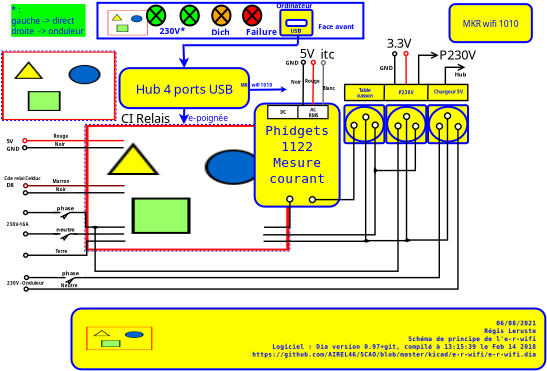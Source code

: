 <?xml version="1.0" encoding="UTF-8"?>
<dia:diagram xmlns:dia="http://www.lysator.liu.se/~alla/dia/">
  <dia:layer name="Arrière-plan" visible="true" connectable="true" active="true">
    <dia:object type="Standard - Image" version="0" id="O0">
      <dia:attribute name="obj_pos">
        <dia:point val="32.181,-12.525"/>
      </dia:attribute>
      <dia:attribute name="obj_bb">
        <dia:rectangle val="32.13,-12.575;42.428,-6.195"/>
      </dia:attribute>
      <dia:attribute name="elem_corner">
        <dia:point val="32.181,-12.525"/>
      </dia:attribute>
      <dia:attribute name="elem_width">
        <dia:real val="10.198"/>
      </dia:attribute>
      <dia:attribute name="elem_height">
        <dia:real val="6.28"/>
      </dia:attribute>
      <dia:attribute name="border_width">
        <dia:real val="0.05"/>
      </dia:attribute>
      <dia:attribute name="border_color">
        <dia:color val="#0000ffff"/>
      </dia:attribute>
      <dia:attribute name="line_style">
        <dia:enum val="4"/>
      </dia:attribute>
      <dia:attribute name="draw_border">
        <dia:boolean val="true"/>
      </dia:attribute>
      <dia:attribute name="keep_aspect">
        <dia:boolean val="true"/>
      </dia:attribute>
      <dia:attribute name="file">
        <dia:string>#SCAO/kicad/e-r-wifi/e-r-wifi.sch.png#</dia:string>
      </dia:attribute>
    </dia:object>
    <dia:object type="Standard - Line" version="0" id="O1">
      <dia:attribute name="obj_pos">
        <dia:point val="34.106,-11.741"/>
      </dia:attribute>
      <dia:attribute name="obj_bb">
        <dia:rectangle val="28.985,-11.889;34.141,-11.59"/>
      </dia:attribute>
      <dia:attribute name="conn_endpoints">
        <dia:point val="34.106,-11.741"/>
        <dia:point val="29.02,-11.739"/>
      </dia:attribute>
      <dia:attribute name="numcp">
        <dia:int val="1"/>
      </dia:attribute>
      <dia:attribute name="line_color">
        <dia:color val="#ff0000ff"/>
      </dia:attribute>
      <dia:attribute name="line_width">
        <dia:real val="0.07"/>
      </dia:attribute>
      <dia:attribute name="end_arrow">
        <dia:enum val="9"/>
      </dia:attribute>
      <dia:attribute name="end_arrow_length">
        <dia:real val="0.2"/>
      </dia:attribute>
      <dia:attribute name="end_arrow_width">
        <dia:real val="0.2"/>
      </dia:attribute>
    </dia:object>
    <dia:object type="Standard - Text" version="1" id="O2">
      <dia:attribute name="obj_pos">
        <dia:point val="28.239,-11.61"/>
      </dia:attribute>
      <dia:attribute name="obj_bb">
        <dia:rectangle val="28.239,-11.873;28.654,-11.543"/>
      </dia:attribute>
      <dia:attribute name="text">
        <dia:composite type="text">
          <dia:attribute name="string">
            <dia:string>#5V#</dia:string>
          </dia:attribute>
          <dia:attribute name="font">
            <dia:font family="sans" style="80" name="Helvetica-Bold"/>
          </dia:attribute>
          <dia:attribute name="height">
            <dia:real val="0.353"/>
          </dia:attribute>
          <dia:attribute name="pos">
            <dia:point val="28.239,-11.61"/>
          </dia:attribute>
          <dia:attribute name="color">
            <dia:color val="#000000ff"/>
          </dia:attribute>
          <dia:attribute name="alignment">
            <dia:enum val="0"/>
          </dia:attribute>
        </dia:composite>
      </dia:attribute>
      <dia:attribute name="valign">
        <dia:enum val="3"/>
      </dia:attribute>
    </dia:object>
    <dia:object type="Standard - Line" version="0" id="O3">
      <dia:attribute name="obj_pos">
        <dia:point val="34.097,-11.388"/>
      </dia:attribute>
      <dia:attribute name="obj_bb">
        <dia:rectangle val="28.976,-11.536;34.132,-11.237"/>
      </dia:attribute>
      <dia:attribute name="conn_endpoints">
        <dia:point val="34.097,-11.388"/>
        <dia:point val="29.011,-11.387"/>
      </dia:attribute>
      <dia:attribute name="numcp">
        <dia:int val="1"/>
      </dia:attribute>
      <dia:attribute name="line_width">
        <dia:real val="0.07"/>
      </dia:attribute>
      <dia:attribute name="end_arrow">
        <dia:enum val="9"/>
      </dia:attribute>
      <dia:attribute name="end_arrow_length">
        <dia:real val="0.2"/>
      </dia:attribute>
      <dia:attribute name="end_arrow_width">
        <dia:real val="0.2"/>
      </dia:attribute>
    </dia:object>
    <dia:object type="Standard - Text" version="1" id="O4">
      <dia:attribute name="obj_pos">
        <dia:point val="28.239,-11.237"/>
      </dia:attribute>
      <dia:attribute name="obj_bb">
        <dia:rectangle val="28.239,-11.499;28.941,-11.169"/>
      </dia:attribute>
      <dia:attribute name="text">
        <dia:composite type="text">
          <dia:attribute name="string">
            <dia:string>#GND#</dia:string>
          </dia:attribute>
          <dia:attribute name="font">
            <dia:font family="sans" style="80" name="Helvetica-Bold"/>
          </dia:attribute>
          <dia:attribute name="height">
            <dia:real val="0.353"/>
          </dia:attribute>
          <dia:attribute name="pos">
            <dia:point val="28.239,-11.237"/>
          </dia:attribute>
          <dia:attribute name="color">
            <dia:color val="#000000ff"/>
          </dia:attribute>
          <dia:attribute name="alignment">
            <dia:enum val="0"/>
          </dia:attribute>
        </dia:composite>
      </dia:attribute>
      <dia:attribute name="valign">
        <dia:enum val="3"/>
      </dia:attribute>
    </dia:object>
    <dia:object type="Standard - Line" version="0" id="O5">
      <dia:attribute name="obj_pos">
        <dia:point val="34.142,-9.489"/>
      </dia:attribute>
      <dia:attribute name="obj_bb">
        <dia:rectangle val="29.021,-9.637;34.177,-9.338"/>
      </dia:attribute>
      <dia:attribute name="conn_endpoints">
        <dia:point val="34.142,-9.489"/>
        <dia:point val="29.056,-9.488"/>
      </dia:attribute>
      <dia:attribute name="numcp">
        <dia:int val="1"/>
      </dia:attribute>
      <dia:attribute name="line_color">
        <dia:color val="#800000ff"/>
      </dia:attribute>
      <dia:attribute name="line_width">
        <dia:real val="0.07"/>
      </dia:attribute>
      <dia:attribute name="end_arrow">
        <dia:enum val="9"/>
      </dia:attribute>
      <dia:attribute name="end_arrow_length">
        <dia:real val="0.2"/>
      </dia:attribute>
      <dia:attribute name="end_arrow_width">
        <dia:real val="0.2"/>
      </dia:attribute>
    </dia:object>
    <dia:object type="Standard - Text" version="1" id="O6">
      <dia:attribute name="obj_pos">
        <dia:point val="28.239,-9.423"/>
      </dia:attribute>
      <dia:attribute name="obj_bb">
        <dia:rectangle val="28.239,-9.686;28.671,-9.356"/>
      </dia:attribute>
      <dia:attribute name="text">
        <dia:composite type="text">
          <dia:attribute name="string">
            <dia:string>#D8#</dia:string>
          </dia:attribute>
          <dia:attribute name="font">
            <dia:font family="sans" style="80" name="Helvetica-Bold"/>
          </dia:attribute>
          <dia:attribute name="height">
            <dia:real val="0.353"/>
          </dia:attribute>
          <dia:attribute name="pos">
            <dia:point val="28.239,-9.423"/>
          </dia:attribute>
          <dia:attribute name="color">
            <dia:color val="#000000ff"/>
          </dia:attribute>
          <dia:attribute name="alignment">
            <dia:enum val="0"/>
          </dia:attribute>
        </dia:composite>
      </dia:attribute>
      <dia:attribute name="valign">
        <dia:enum val="3"/>
      </dia:attribute>
    </dia:object>
    <dia:object type="Standard - Text" version="1" id="O7">
      <dia:attribute name="obj_pos">
        <dia:point val="30.59,-11.882"/>
      </dia:attribute>
      <dia:attribute name="obj_bb">
        <dia:rectangle val="30.59,-12.092;31.395,-11.827"/>
      </dia:attribute>
      <dia:attribute name="text">
        <dia:composite type="text">
          <dia:attribute name="string">
            <dia:string>#Rouge#</dia:string>
          </dia:attribute>
          <dia:attribute name="font">
            <dia:font family="sans" style="80" name="Helvetica-Bold"/>
          </dia:attribute>
          <dia:attribute name="height">
            <dia:real val="0.282"/>
          </dia:attribute>
          <dia:attribute name="pos">
            <dia:point val="30.59,-11.882"/>
          </dia:attribute>
          <dia:attribute name="color">
            <dia:color val="#000000ff"/>
          </dia:attribute>
          <dia:attribute name="alignment">
            <dia:enum val="0"/>
          </dia:attribute>
        </dia:composite>
      </dia:attribute>
      <dia:attribute name="valign">
        <dia:enum val="3"/>
      </dia:attribute>
    </dia:object>
    <dia:object type="Standard - Text" version="1" id="O8">
      <dia:attribute name="obj_pos">
        <dia:point val="30.645,-11.474"/>
      </dia:attribute>
      <dia:attribute name="obj_bb">
        <dia:rectangle val="30.645,-11.684;31.18,-11.419"/>
      </dia:attribute>
      <dia:attribute name="text">
        <dia:composite type="text">
          <dia:attribute name="string">
            <dia:string>#Noir#</dia:string>
          </dia:attribute>
          <dia:attribute name="font">
            <dia:font family="sans" style="80" name="Helvetica-Bold"/>
          </dia:attribute>
          <dia:attribute name="height">
            <dia:real val="0.282"/>
          </dia:attribute>
          <dia:attribute name="pos">
            <dia:point val="30.645,-11.474"/>
          </dia:attribute>
          <dia:attribute name="color">
            <dia:color val="#000000ff"/>
          </dia:attribute>
          <dia:attribute name="alignment">
            <dia:enum val="0"/>
          </dia:attribute>
        </dia:composite>
      </dia:attribute>
      <dia:attribute name="valign">
        <dia:enum val="3"/>
      </dia:attribute>
    </dia:object>
    <dia:object type="Standard - Text" version="1" id="O9">
      <dia:attribute name="obj_pos">
        <dia:point val="30.542,-9.619"/>
      </dia:attribute>
      <dia:attribute name="obj_bb">
        <dia:rectangle val="30.542,-9.829;31.46,-9.564"/>
      </dia:attribute>
      <dia:attribute name="text">
        <dia:composite type="text">
          <dia:attribute name="string">
            <dia:string>#Marron#</dia:string>
          </dia:attribute>
          <dia:attribute name="font">
            <dia:font family="sans" style="80" name="Helvetica-Bold"/>
          </dia:attribute>
          <dia:attribute name="height">
            <dia:real val="0.282"/>
          </dia:attribute>
          <dia:attribute name="pos">
            <dia:point val="30.542,-9.619"/>
          </dia:attribute>
          <dia:attribute name="color">
            <dia:color val="#000000ff"/>
          </dia:attribute>
          <dia:attribute name="alignment">
            <dia:enum val="0"/>
          </dia:attribute>
        </dia:composite>
      </dia:attribute>
      <dia:attribute name="valign">
        <dia:enum val="3"/>
      </dia:attribute>
    </dia:object>
    <dia:object type="Standard - ZigZagLine" version="1" id="O10">
      <dia:attribute name="obj_pos">
        <dia:point val="31.773,-8.147"/>
      </dia:attribute>
      <dia:attribute name="obj_bb">
        <dia:rectangle val="31.738,-8.182;34.151,-7.381"/>
      </dia:attribute>
      <dia:attribute name="orth_points">
        <dia:point val="31.773,-8.147"/>
        <dia:point val="32.2,-8.147"/>
        <dia:point val="32.2,-7.416"/>
        <dia:point val="34.116,-7.416"/>
        <dia:point val="34.116,-7.429"/>
      </dia:attribute>
      <dia:attribute name="orth_orient">
        <dia:enum val="0"/>
        <dia:enum val="1"/>
        <dia:enum val="0"/>
        <dia:enum val="1"/>
      </dia:attribute>
      <dia:attribute name="autorouting">
        <dia:boolean val="false"/>
      </dia:attribute>
      <dia:attribute name="line_width">
        <dia:real val="0.07"/>
      </dia:attribute>
      <dia:connections>
        <dia:connection handle="0" to="O11" connection="1"/>
      </dia:connections>
    </dia:object>
    <dia:object type="Electric - intpos_o" version="1" id="O11">
      <dia:attribute name="obj_pos">
        <dia:point val="30.584,-8.741"/>
      </dia:attribute>
      <dia:attribute name="obj_bb">
        <dia:rectangle val="30.535,-8.791;31.822,-7.503"/>
      </dia:attribute>
      <dia:attribute name="meta">
        <dia:composite type="dict"/>
      </dia:attribute>
      <dia:attribute name="elem_corner">
        <dia:point val="30.584,-8.741"/>
      </dia:attribute>
      <dia:attribute name="elem_width">
        <dia:real val="1.189"/>
      </dia:attribute>
      <dia:attribute name="elem_height">
        <dia:real val="1.189"/>
      </dia:attribute>
      <dia:attribute name="line_width">
        <dia:real val="0.07"/>
      </dia:attribute>
      <dia:attribute name="line_colour">
        <dia:color val="#000000ff"/>
      </dia:attribute>
      <dia:attribute name="fill_colour">
        <dia:color val="#ffffffff"/>
      </dia:attribute>
      <dia:attribute name="show_background">
        <dia:boolean val="true"/>
      </dia:attribute>
      <dia:attribute name="line_style">
        <dia:enum val="0"/>
        <dia:real val="1"/>
      </dia:attribute>
      <dia:attribute name="padding">
        <dia:real val="0.1"/>
      </dia:attribute>
      <dia:attribute name="text">
        <dia:composite type="text">
          <dia:attribute name="string">
            <dia:string>#phase#</dia:string>
          </dia:attribute>
          <dia:attribute name="font">
            <dia:font family="sans" style="80" name="Helvetica-Bold"/>
          </dia:attribute>
          <dia:attribute name="height">
            <dia:real val="0.353"/>
          </dia:attribute>
          <dia:attribute name="pos">
            <dia:point val="31.178,-8.266"/>
          </dia:attribute>
          <dia:attribute name="color">
            <dia:color val="#000000ff"/>
          </dia:attribute>
          <dia:attribute name="alignment">
            <dia:enum val="1"/>
          </dia:attribute>
        </dia:composite>
      </dia:attribute>
      <dia:attribute name="text_fitting">
        <dia:enum val="1"/>
      </dia:attribute>
      <dia:attribute name="flip_horizontal">
        <dia:boolean val="false"/>
      </dia:attribute>
      <dia:attribute name="flip_vertical">
        <dia:boolean val="false"/>
      </dia:attribute>
      <dia:attribute name="subscale">
        <dia:real val="1"/>
      </dia:attribute>
    </dia:object>
    <dia:object type="Electric - intpos_o" version="1" id="O12">
      <dia:attribute name="obj_pos">
        <dia:point val="30.584,-7.671"/>
      </dia:attribute>
      <dia:attribute name="obj_bb">
        <dia:rectangle val="30.535,-7.72;31.822,-6.432"/>
      </dia:attribute>
      <dia:attribute name="meta">
        <dia:composite type="dict"/>
      </dia:attribute>
      <dia:attribute name="elem_corner">
        <dia:point val="30.584,-7.671"/>
      </dia:attribute>
      <dia:attribute name="elem_width">
        <dia:real val="1.189"/>
      </dia:attribute>
      <dia:attribute name="elem_height">
        <dia:real val="1.189"/>
      </dia:attribute>
      <dia:attribute name="line_width">
        <dia:real val="0.07"/>
      </dia:attribute>
      <dia:attribute name="line_colour">
        <dia:color val="#000000ff"/>
      </dia:attribute>
      <dia:attribute name="fill_colour">
        <dia:color val="#ffffffff"/>
      </dia:attribute>
      <dia:attribute name="show_background">
        <dia:boolean val="true"/>
      </dia:attribute>
      <dia:attribute name="line_style">
        <dia:enum val="0"/>
        <dia:real val="1"/>
      </dia:attribute>
      <dia:attribute name="padding">
        <dia:real val="0.1"/>
      </dia:attribute>
      <dia:attribute name="text">
        <dia:composite type="text">
          <dia:attribute name="string">
            <dia:string>#neutre#</dia:string>
          </dia:attribute>
          <dia:attribute name="font">
            <dia:font family="sans" style="80" name="Helvetica-Bold"/>
          </dia:attribute>
          <dia:attribute name="height">
            <dia:real val="0.353"/>
          </dia:attribute>
          <dia:attribute name="pos">
            <dia:point val="31.178,-7.195"/>
          </dia:attribute>
          <dia:attribute name="color">
            <dia:color val="#000000ff"/>
          </dia:attribute>
          <dia:attribute name="alignment">
            <dia:enum val="1"/>
          </dia:attribute>
        </dia:composite>
      </dia:attribute>
      <dia:attribute name="text_fitting">
        <dia:enum val="1"/>
      </dia:attribute>
      <dia:attribute name="flip_horizontal">
        <dia:boolean val="false"/>
      </dia:attribute>
      <dia:attribute name="flip_vertical">
        <dia:boolean val="false"/>
      </dia:attribute>
      <dia:attribute name="subscale">
        <dia:real val="1"/>
      </dia:attribute>
    </dia:object>
    <dia:object type="Standard - Line" version="0" id="O13">
      <dia:attribute name="obj_pos">
        <dia:point val="34.118,-7.073"/>
      </dia:attribute>
      <dia:attribute name="obj_bb">
        <dia:rectangle val="31.566,-7.108;34.153,-7.036"/>
      </dia:attribute>
      <dia:attribute name="conn_endpoints">
        <dia:point val="34.118,-7.073"/>
        <dia:point val="31.601,-7.071"/>
      </dia:attribute>
      <dia:attribute name="numcp">
        <dia:int val="1"/>
      </dia:attribute>
      <dia:attribute name="line_width">
        <dia:real val="0.07"/>
      </dia:attribute>
    </dia:object>
    <dia:object type="Standard - ZigZagLine" version="1" id="O14">
      <dia:attribute name="obj_pos">
        <dia:point val="29.061,-6.01"/>
      </dia:attribute>
      <dia:attribute name="obj_bb">
        <dia:rectangle val="29.026,-6.761;34.178,-5.86"/>
      </dia:attribute>
      <dia:attribute name="orth_points">
        <dia:point val="29.061,-6.01"/>
        <dia:point val="32.251,-6.01"/>
        <dia:point val="32.251,-6.716"/>
        <dia:point val="34.143,-6.716"/>
        <dia:point val="34.143,-6.726"/>
      </dia:attribute>
      <dia:attribute name="orth_orient">
        <dia:enum val="0"/>
        <dia:enum val="1"/>
        <dia:enum val="0"/>
        <dia:enum val="1"/>
      </dia:attribute>
      <dia:attribute name="autorouting">
        <dia:boolean val="false"/>
      </dia:attribute>
      <dia:attribute name="line_width">
        <dia:real val="0.07"/>
      </dia:attribute>
      <dia:attribute name="start_arrow">
        <dia:enum val="9"/>
      </dia:attribute>
      <dia:attribute name="start_arrow_length">
        <dia:real val="0.2"/>
      </dia:attribute>
      <dia:attribute name="start_arrow_width">
        <dia:real val="0.2"/>
      </dia:attribute>
    </dia:object>
    <dia:object type="Standard - Text" version="1" id="O15">
      <dia:attribute name="obj_pos">
        <dia:point val="30.685,-6.123"/>
      </dia:attribute>
      <dia:attribute name="obj_bb">
        <dia:rectangle val="30.685,-6.333;31.34,-6.068"/>
      </dia:attribute>
      <dia:attribute name="text">
        <dia:composite type="text">
          <dia:attribute name="string">
            <dia:string>#Terre#</dia:string>
          </dia:attribute>
          <dia:attribute name="font">
            <dia:font family="sans" style="80" name="Helvetica-Bold"/>
          </dia:attribute>
          <dia:attribute name="height">
            <dia:real val="0.282"/>
          </dia:attribute>
          <dia:attribute name="pos">
            <dia:point val="30.685,-6.123"/>
          </dia:attribute>
          <dia:attribute name="color">
            <dia:color val="#000000ff"/>
          </dia:attribute>
          <dia:attribute name="alignment">
            <dia:enum val="0"/>
          </dia:attribute>
        </dia:composite>
      </dia:attribute>
      <dia:attribute name="valign">
        <dia:enum val="3"/>
      </dia:attribute>
    </dia:object>
    <dia:object type="Standard - Line" version="0" id="O16">
      <dia:attribute name="obj_pos">
        <dia:point val="30.822,-8.146"/>
      </dia:attribute>
      <dia:attribute name="obj_bb">
        <dia:rectangle val="29.017,-8.292;30.857,-7.993"/>
      </dia:attribute>
      <dia:attribute name="conn_endpoints">
        <dia:point val="30.822,-8.146"/>
        <dia:point val="29.052,-8.142"/>
      </dia:attribute>
      <dia:attribute name="numcp">
        <dia:int val="1"/>
      </dia:attribute>
      <dia:attribute name="line_width">
        <dia:real val="0.07"/>
      </dia:attribute>
      <dia:attribute name="end_arrow">
        <dia:enum val="9"/>
      </dia:attribute>
      <dia:attribute name="end_arrow_length">
        <dia:real val="0.2"/>
      </dia:attribute>
      <dia:attribute name="end_arrow_width">
        <dia:real val="0.2"/>
      </dia:attribute>
    </dia:object>
    <dia:object type="Standard - Line" version="0" id="O17">
      <dia:attribute name="obj_pos">
        <dia:point val="30.831,-7.076"/>
      </dia:attribute>
      <dia:attribute name="obj_bb">
        <dia:rectangle val="29.021,-7.228;30.866,-6.929"/>
      </dia:attribute>
      <dia:attribute name="conn_endpoints">
        <dia:point val="30.831,-7.076"/>
        <dia:point val="29.056,-7.078"/>
      </dia:attribute>
      <dia:attribute name="numcp">
        <dia:int val="1"/>
      </dia:attribute>
      <dia:attribute name="line_width">
        <dia:real val="0.07"/>
      </dia:attribute>
      <dia:attribute name="end_arrow">
        <dia:enum val="9"/>
      </dia:attribute>
      <dia:attribute name="end_arrow_length">
        <dia:real val="0.2"/>
      </dia:attribute>
      <dia:attribute name="end_arrow_width">
        <dia:real val="0.2"/>
      </dia:attribute>
    </dia:object>
    <dia:object type="Standard - Text" version="1" id="O18">
      <dia:attribute name="obj_pos">
        <dia:point val="28.239,-7.466"/>
      </dia:attribute>
      <dia:attribute name="obj_bb">
        <dia:rectangle val="28.239,-7.676;29.451,-7.411"/>
      </dia:attribute>
      <dia:attribute name="text">
        <dia:composite type="text">
          <dia:attribute name="string">
            <dia:string>#230V-16A#</dia:string>
          </dia:attribute>
          <dia:attribute name="font">
            <dia:font family="sans" style="80" name="Helvetica-Bold"/>
          </dia:attribute>
          <dia:attribute name="height">
            <dia:real val="0.282"/>
          </dia:attribute>
          <dia:attribute name="pos">
            <dia:point val="28.239,-7.466"/>
          </dia:attribute>
          <dia:attribute name="color">
            <dia:color val="#000000ff"/>
          </dia:attribute>
          <dia:attribute name="alignment">
            <dia:enum val="0"/>
          </dia:attribute>
        </dia:composite>
      </dia:attribute>
      <dia:attribute name="valign">
        <dia:enum val="3"/>
      </dia:attribute>
    </dia:object>
    <dia:object type="Standard - Line" version="0" id="O19">
      <dia:attribute name="obj_pos">
        <dia:point val="34.133,-9.133"/>
      </dia:attribute>
      <dia:attribute name="obj_bb">
        <dia:rectangle val="29.012,-9.282;34.168,-8.983"/>
      </dia:attribute>
      <dia:attribute name="conn_endpoints">
        <dia:point val="34.133,-9.133"/>
        <dia:point val="29.047,-9.132"/>
      </dia:attribute>
      <dia:attribute name="numcp">
        <dia:int val="1"/>
      </dia:attribute>
      <dia:attribute name="line_width">
        <dia:real val="0.07"/>
      </dia:attribute>
      <dia:attribute name="end_arrow">
        <dia:enum val="9"/>
      </dia:attribute>
      <dia:attribute name="end_arrow_length">
        <dia:real val="0.2"/>
      </dia:attribute>
      <dia:attribute name="end_arrow_width">
        <dia:real val="0.2"/>
      </dia:attribute>
    </dia:object>
    <dia:object type="Flowchart - Box" version="0" id="O20">
      <dia:attribute name="obj_pos">
        <dia:point val="40.646,-13.592"/>
      </dia:attribute>
      <dia:attribute name="obj_bb">
        <dia:rectangle val="40.596,-13.642;44.944,-8.392"/>
      </dia:attribute>
      <dia:attribute name="elem_corner">
        <dia:point val="40.646,-13.592"/>
      </dia:attribute>
      <dia:attribute name="elem_width">
        <dia:real val="4.247"/>
      </dia:attribute>
      <dia:attribute name="elem_height">
        <dia:real val="5.15"/>
      </dia:attribute>
      <dia:attribute name="border_color">
        <dia:color val="#0000ffff"/>
      </dia:attribute>
      <dia:attribute name="inner_color">
        <dia:color val="#ffff00ff"/>
      </dia:attribute>
      <dia:attribute name="show_background">
        <dia:boolean val="true"/>
      </dia:attribute>
      <dia:attribute name="corner_radius">
        <dia:real val="0.5"/>
      </dia:attribute>
      <dia:attribute name="padding">
        <dia:real val="0.5"/>
      </dia:attribute>
      <dia:attribute name="text">
        <dia:composite type="text">
          <dia:attribute name="string">
            <dia:string>#Phidgets
1122
Mesure
courant#</dia:string>
          </dia:attribute>
          <dia:attribute name="font">
            <dia:font family="monospace" style="0" name="Courier"/>
          </dia:attribute>
          <dia:attribute name="height">
            <dia:real val="0.8"/>
          </dia:attribute>
          <dia:attribute name="pos">
            <dia:point val="42.77,-12.022"/>
          </dia:attribute>
          <dia:attribute name="color">
            <dia:color val="#0000ffff"/>
          </dia:attribute>
          <dia:attribute name="alignment">
            <dia:enum val="1"/>
          </dia:attribute>
        </dia:composite>
      </dia:attribute>
    </dia:object>
    <dia:object type="Standard - ZigZagLine" version="1" id="O21">
      <dia:attribute name="obj_pos">
        <dia:point val="41.115,-7.411"/>
      </dia:attribute>
      <dia:attribute name="obj_bb">
        <dia:rectangle val="41.08,-9.021;42.621,-7.376"/>
      </dia:attribute>
      <dia:attribute name="orth_points">
        <dia:point val="41.115,-7.411"/>
        <dia:point val="42.404,-7.411"/>
        <dia:point val="42.404,-8.821"/>
        <dia:point val="42.587,-8.821"/>
      </dia:attribute>
      <dia:attribute name="orth_orient">
        <dia:enum val="0"/>
        <dia:enum val="1"/>
        <dia:enum val="0"/>
      </dia:attribute>
      <dia:attribute name="autorouting">
        <dia:boolean val="false"/>
      </dia:attribute>
      <dia:attribute name="line_width">
        <dia:real val="0.07"/>
      </dia:attribute>
      <dia:attribute name="end_arrow">
        <dia:enum val="9"/>
      </dia:attribute>
      <dia:attribute name="end_arrow_length">
        <dia:real val="0.3"/>
      </dia:attribute>
      <dia:attribute name="end_arrow_width">
        <dia:real val="0.3"/>
      </dia:attribute>
    </dia:object>
    <dia:group>
      <dia:attribute name="meta">
        <dia:composite type="dict"/>
      </dia:attribute>
      <dia:attribute name="matrix"/>
      <dia:group>
        <dia:attribute name="meta">
          <dia:composite type="dict"/>
        </dia:attribute>
        <dia:attribute name="matrix"/>
        <dia:object type="Flowchart - Box" version="0" id="O22">
          <dia:attribute name="obj_pos">
            <dia:point val="45.133,-13.512"/>
          </dia:attribute>
          <dia:attribute name="obj_bb">
            <dia:rectangle val="45.083,-13.562;47.182,-11.562"/>
          </dia:attribute>
          <dia:attribute name="elem_corner">
            <dia:point val="45.133,-13.512"/>
          </dia:attribute>
          <dia:attribute name="elem_width">
            <dia:real val="2"/>
          </dia:attribute>
          <dia:attribute name="elem_height">
            <dia:real val="1.9"/>
          </dia:attribute>
          <dia:attribute name="border_color">
            <dia:color val="#0000ffff"/>
          </dia:attribute>
          <dia:attribute name="inner_color">
            <dia:color val="#ffff00ff"/>
          </dia:attribute>
          <dia:attribute name="show_background">
            <dia:boolean val="true"/>
          </dia:attribute>
          <dia:attribute name="corner_radius">
            <dia:real val="0.1"/>
          </dia:attribute>
          <dia:attribute name="padding">
            <dia:real val="0.5"/>
          </dia:attribute>
          <dia:attribute name="text">
            <dia:composite type="text">
              <dia:attribute name="string">
                <dia:string>##</dia:string>
              </dia:attribute>
              <dia:attribute name="font">
                <dia:font family="sans" style="0" name="Helvetica"/>
              </dia:attribute>
              <dia:attribute name="height">
                <dia:real val="0.8"/>
              </dia:attribute>
              <dia:attribute name="pos">
                <dia:point val="46.133,-12.367"/>
              </dia:attribute>
              <dia:attribute name="color">
                <dia:color val="#000000ff"/>
              </dia:attribute>
              <dia:attribute name="alignment">
                <dia:enum val="1"/>
              </dia:attribute>
            </dia:composite>
          </dia:attribute>
        </dia:object>
        <dia:object type="Flowchart - Ellipse" version="0" id="O23">
          <dia:attribute name="obj_pos">
            <dia:point val="45.178,-13.43"/>
          </dia:attribute>
          <dia:attribute name="obj_bb">
            <dia:rectangle val="45.128,-13.48;47.149,-11.645"/>
          </dia:attribute>
          <dia:attribute name="elem_corner">
            <dia:point val="45.178,-13.43"/>
          </dia:attribute>
          <dia:attribute name="elem_width">
            <dia:real val="1.921"/>
          </dia:attribute>
          <dia:attribute name="elem_height">
            <dia:real val="1.735"/>
          </dia:attribute>
          <dia:attribute name="border_color">
            <dia:color val="#0000ffff"/>
          </dia:attribute>
          <dia:attribute name="inner_color">
            <dia:color val="#ffff00ff"/>
          </dia:attribute>
          <dia:attribute name="show_background">
            <dia:boolean val="true"/>
          </dia:attribute>
          <dia:attribute name="padding">
            <dia:real val="0.354"/>
          </dia:attribute>
          <dia:attribute name="text">
            <dia:composite type="text">
              <dia:attribute name="string">
                <dia:string>##</dia:string>
              </dia:attribute>
              <dia:attribute name="font">
                <dia:font family="sans" style="0" name="Helvetica"/>
              </dia:attribute>
              <dia:attribute name="height">
                <dia:real val="0.8"/>
              </dia:attribute>
              <dia:attribute name="pos">
                <dia:point val="46.139,-12.367"/>
              </dia:attribute>
              <dia:attribute name="color">
                <dia:color val="#000000ff"/>
              </dia:attribute>
              <dia:attribute name="alignment">
                <dia:enum val="1"/>
              </dia:attribute>
            </dia:composite>
          </dia:attribute>
        </dia:object>
      </dia:group>
      <dia:group>
        <dia:attribute name="meta">
          <dia:composite type="dict"/>
        </dia:attribute>
        <dia:attribute name="matrix"/>
        <dia:object type="Flowchart - Box" version="0" id="O24">
          <dia:attribute name="obj_pos">
            <dia:point val="47.226,-13.512"/>
          </dia:attribute>
          <dia:attribute name="obj_bb">
            <dia:rectangle val="47.176,-13.562;49.276,-11.562"/>
          </dia:attribute>
          <dia:attribute name="elem_corner">
            <dia:point val="47.226,-13.512"/>
          </dia:attribute>
          <dia:attribute name="elem_width">
            <dia:real val="2"/>
          </dia:attribute>
          <dia:attribute name="elem_height">
            <dia:real val="1.9"/>
          </dia:attribute>
          <dia:attribute name="border_color">
            <dia:color val="#0000ffff"/>
          </dia:attribute>
          <dia:attribute name="inner_color">
            <dia:color val="#ffff00ff"/>
          </dia:attribute>
          <dia:attribute name="show_background">
            <dia:boolean val="true"/>
          </dia:attribute>
          <dia:attribute name="corner_radius">
            <dia:real val="0.1"/>
          </dia:attribute>
          <dia:attribute name="padding">
            <dia:real val="0.5"/>
          </dia:attribute>
          <dia:attribute name="text">
            <dia:composite type="text">
              <dia:attribute name="string">
                <dia:string>##</dia:string>
              </dia:attribute>
              <dia:attribute name="font">
                <dia:font family="sans" style="0" name="Helvetica"/>
              </dia:attribute>
              <dia:attribute name="height">
                <dia:real val="0.8"/>
              </dia:attribute>
              <dia:attribute name="pos">
                <dia:point val="48.226,-12.367"/>
              </dia:attribute>
              <dia:attribute name="color">
                <dia:color val="#000000ff"/>
              </dia:attribute>
              <dia:attribute name="alignment">
                <dia:enum val="1"/>
              </dia:attribute>
            </dia:composite>
          </dia:attribute>
        </dia:object>
        <dia:object type="Flowchart - Ellipse" version="0" id="O25">
          <dia:attribute name="obj_pos">
            <dia:point val="47.271,-13.43"/>
          </dia:attribute>
          <dia:attribute name="obj_bb">
            <dia:rectangle val="47.221,-13.48;49.242,-11.645"/>
          </dia:attribute>
          <dia:attribute name="elem_corner">
            <dia:point val="47.271,-13.43"/>
          </dia:attribute>
          <dia:attribute name="elem_width">
            <dia:real val="1.921"/>
          </dia:attribute>
          <dia:attribute name="elem_height">
            <dia:real val="1.735"/>
          </dia:attribute>
          <dia:attribute name="border_color">
            <dia:color val="#0000ffff"/>
          </dia:attribute>
          <dia:attribute name="inner_color">
            <dia:color val="#ffff00ff"/>
          </dia:attribute>
          <dia:attribute name="show_background">
            <dia:boolean val="true"/>
          </dia:attribute>
          <dia:attribute name="padding">
            <dia:real val="0.354"/>
          </dia:attribute>
          <dia:attribute name="text">
            <dia:composite type="text">
              <dia:attribute name="string">
                <dia:string>##</dia:string>
              </dia:attribute>
              <dia:attribute name="font">
                <dia:font family="sans" style="0" name="Helvetica"/>
              </dia:attribute>
              <dia:attribute name="height">
                <dia:real val="0.8"/>
              </dia:attribute>
              <dia:attribute name="pos">
                <dia:point val="48.232,-12.367"/>
              </dia:attribute>
              <dia:attribute name="color">
                <dia:color val="#000000ff"/>
              </dia:attribute>
              <dia:attribute name="alignment">
                <dia:enum val="1"/>
              </dia:attribute>
            </dia:composite>
          </dia:attribute>
        </dia:object>
      </dia:group>
      <dia:group>
        <dia:attribute name="meta">
          <dia:composite type="dict"/>
        </dia:attribute>
        <dia:attribute name="matrix"/>
        <dia:object type="Flowchart - Box" version="0" id="O26">
          <dia:attribute name="obj_pos">
            <dia:point val="49.313,-13.512"/>
          </dia:attribute>
          <dia:attribute name="obj_bb">
            <dia:rectangle val="49.263,-13.562;51.363,-11.562"/>
          </dia:attribute>
          <dia:attribute name="elem_corner">
            <dia:point val="49.313,-13.512"/>
          </dia:attribute>
          <dia:attribute name="elem_width">
            <dia:real val="2"/>
          </dia:attribute>
          <dia:attribute name="elem_height">
            <dia:real val="1.9"/>
          </dia:attribute>
          <dia:attribute name="border_color">
            <dia:color val="#0000ffff"/>
          </dia:attribute>
          <dia:attribute name="inner_color">
            <dia:color val="#ffff00ff"/>
          </dia:attribute>
          <dia:attribute name="show_background">
            <dia:boolean val="true"/>
          </dia:attribute>
          <dia:attribute name="corner_radius">
            <dia:real val="0.1"/>
          </dia:attribute>
          <dia:attribute name="padding">
            <dia:real val="0.5"/>
          </dia:attribute>
          <dia:attribute name="text">
            <dia:composite type="text">
              <dia:attribute name="string">
                <dia:string>##</dia:string>
              </dia:attribute>
              <dia:attribute name="font">
                <dia:font family="sans" style="0" name="Helvetica"/>
              </dia:attribute>
              <dia:attribute name="height">
                <dia:real val="0.8"/>
              </dia:attribute>
              <dia:attribute name="pos">
                <dia:point val="50.313,-12.367"/>
              </dia:attribute>
              <dia:attribute name="color">
                <dia:color val="#000000ff"/>
              </dia:attribute>
              <dia:attribute name="alignment">
                <dia:enum val="1"/>
              </dia:attribute>
            </dia:composite>
          </dia:attribute>
        </dia:object>
        <dia:object type="Flowchart - Ellipse" version="0" id="O27">
          <dia:attribute name="obj_pos">
            <dia:point val="49.358,-13.43"/>
          </dia:attribute>
          <dia:attribute name="obj_bb">
            <dia:rectangle val="49.308,-13.48;51.329,-11.645"/>
          </dia:attribute>
          <dia:attribute name="elem_corner">
            <dia:point val="49.358,-13.43"/>
          </dia:attribute>
          <dia:attribute name="elem_width">
            <dia:real val="1.921"/>
          </dia:attribute>
          <dia:attribute name="elem_height">
            <dia:real val="1.735"/>
          </dia:attribute>
          <dia:attribute name="border_color">
            <dia:color val="#0000ffff"/>
          </dia:attribute>
          <dia:attribute name="inner_color">
            <dia:color val="#ffff00ff"/>
          </dia:attribute>
          <dia:attribute name="show_background">
            <dia:boolean val="true"/>
          </dia:attribute>
          <dia:attribute name="padding">
            <dia:real val="0.354"/>
          </dia:attribute>
          <dia:attribute name="text">
            <dia:composite type="text">
              <dia:attribute name="string">
                <dia:string>##</dia:string>
              </dia:attribute>
              <dia:attribute name="font">
                <dia:font family="sans" style="0" name="Helvetica"/>
              </dia:attribute>
              <dia:attribute name="height">
                <dia:real val="0.8"/>
              </dia:attribute>
              <dia:attribute name="pos">
                <dia:point val="50.319,-12.367"/>
              </dia:attribute>
              <dia:attribute name="color">
                <dia:color val="#000000ff"/>
              </dia:attribute>
              <dia:attribute name="alignment">
                <dia:enum val="1"/>
              </dia:attribute>
            </dia:composite>
          </dia:attribute>
        </dia:object>
      </dia:group>
    </dia:group>
    <dia:object type="Standard - ZigZagLine" version="1" id="O28">
      <dia:attribute name="obj_pos">
        <dia:point val="43.345,-8.791"/>
      </dia:attribute>
      <dia:attribute name="obj_bb">
        <dia:rectangle val="43.31,-12.707;45.833,-8.591"/>
      </dia:attribute>
      <dia:attribute name="orth_points">
        <dia:point val="43.345,-8.791"/>
        <dia:point val="45.603,-8.791"/>
        <dia:point val="45.603,-12.507"/>
        <dia:point val="45.798,-12.507"/>
      </dia:attribute>
      <dia:attribute name="orth_orient">
        <dia:enum val="0"/>
        <dia:enum val="1"/>
        <dia:enum val="0"/>
      </dia:attribute>
      <dia:attribute name="autorouting">
        <dia:boolean val="false"/>
      </dia:attribute>
      <dia:attribute name="line_width">
        <dia:real val="0.07"/>
      </dia:attribute>
      <dia:attribute name="start_arrow">
        <dia:enum val="9"/>
      </dia:attribute>
      <dia:attribute name="start_arrow_length">
        <dia:real val="0.3"/>
      </dia:attribute>
      <dia:attribute name="start_arrow_width">
        <dia:real val="0.3"/>
      </dia:attribute>
      <dia:attribute name="end_arrow">
        <dia:enum val="9"/>
      </dia:attribute>
      <dia:attribute name="end_arrow_length">
        <dia:real val="0.3"/>
      </dia:attribute>
      <dia:attribute name="end_arrow_width">
        <dia:real val="0.3"/>
      </dia:attribute>
    </dia:object>
    <dia:object type="Standard - ZigZagLine" version="1" id="O29">
      <dia:attribute name="obj_pos">
        <dia:point val="41.07,-7.032"/>
      </dia:attribute>
      <dia:attribute name="obj_bb">
        <dia:rectangle val="41.035,-12.719;46.894,-6.997"/>
      </dia:attribute>
      <dia:attribute name="orth_points">
        <dia:point val="41.07,-7.032"/>
        <dia:point val="46.663,-7.032"/>
        <dia:point val="46.663,-12.519"/>
        <dia:point val="46.859,-12.519"/>
      </dia:attribute>
      <dia:attribute name="orth_orient">
        <dia:enum val="0"/>
        <dia:enum val="1"/>
        <dia:enum val="0"/>
      </dia:attribute>
      <dia:attribute name="autorouting">
        <dia:boolean val="false"/>
      </dia:attribute>
      <dia:attribute name="line_width">
        <dia:real val="0.07"/>
      </dia:attribute>
      <dia:attribute name="end_arrow">
        <dia:enum val="9"/>
      </dia:attribute>
      <dia:attribute name="end_arrow_length">
        <dia:real val="0.3"/>
      </dia:attribute>
      <dia:attribute name="end_arrow_width">
        <dia:real val="0.3"/>
      </dia:attribute>
    </dia:object>
    <dia:object type="Standard - ZigZagLine" version="1" id="O30">
      <dia:attribute name="obj_pos">
        <dia:point val="46.59,-10.247"/>
      </dia:attribute>
      <dia:attribute name="obj_bb">
        <dia:rectangle val="46.541,-12.661;48.915,-10.047"/>
      </dia:attribute>
      <dia:attribute name="orth_points">
        <dia:point val="46.59,-10.247"/>
        <dia:point val="48.679,-10.247"/>
        <dia:point val="48.679,-12.461"/>
        <dia:point val="48.88,-12.461"/>
      </dia:attribute>
      <dia:attribute name="orth_orient">
        <dia:enum val="0"/>
        <dia:enum val="1"/>
        <dia:enum val="0"/>
      </dia:attribute>
      <dia:attribute name="autorouting">
        <dia:boolean val="false"/>
      </dia:attribute>
      <dia:attribute name="line_width">
        <dia:real val="0.07"/>
      </dia:attribute>
      <dia:attribute name="start_arrow">
        <dia:enum val="13"/>
      </dia:attribute>
      <dia:attribute name="start_arrow_length">
        <dia:real val="0.3"/>
      </dia:attribute>
      <dia:attribute name="start_arrow_width">
        <dia:real val="0.3"/>
      </dia:attribute>
      <dia:attribute name="end_arrow">
        <dia:enum val="9"/>
      </dia:attribute>
      <dia:attribute name="end_arrow_length">
        <dia:real val="0.3"/>
      </dia:attribute>
      <dia:attribute name="end_arrow_width">
        <dia:real val="0.3"/>
      </dia:attribute>
    </dia:object>
    <dia:object type="Standard - ZigZagLine" version="1" id="O31">
      <dia:attribute name="obj_pos">
        <dia:point val="32.668,-7.487"/>
      </dia:attribute>
      <dia:attribute name="obj_bb">
        <dia:rectangle val="32.468,-12.676;48.036,-5.177"/>
      </dia:attribute>
      <dia:attribute name="orth_points">
        <dia:point val="32.668,-7.487"/>
        <dia:point val="32.668,-5.212"/>
        <dia:point val="47.812,-5.212"/>
        <dia:point val="47.812,-12.476"/>
        <dia:point val="48.001,-12.476"/>
      </dia:attribute>
      <dia:attribute name="orth_orient">
        <dia:enum val="1"/>
        <dia:enum val="0"/>
        <dia:enum val="1"/>
        <dia:enum val="0"/>
      </dia:attribute>
      <dia:attribute name="autorouting">
        <dia:boolean val="false"/>
      </dia:attribute>
      <dia:attribute name="line_width">
        <dia:real val="0.07"/>
      </dia:attribute>
      <dia:attribute name="start_arrow">
        <dia:enum val="13"/>
      </dia:attribute>
      <dia:attribute name="start_arrow_length">
        <dia:real val="0.3"/>
      </dia:attribute>
      <dia:attribute name="start_arrow_width">
        <dia:real val="0.3"/>
      </dia:attribute>
      <dia:attribute name="end_arrow">
        <dia:enum val="9"/>
      </dia:attribute>
      <dia:attribute name="end_arrow_length">
        <dia:real val="0.3"/>
      </dia:attribute>
      <dia:attribute name="end_arrow_width">
        <dia:real val="0.3"/>
      </dia:attribute>
    </dia:object>
    <dia:object type="Standard - Text" version="1" id="O32">
      <dia:attribute name="obj_pos">
        <dia:point val="30.697,-9.214"/>
      </dia:attribute>
      <dia:attribute name="obj_bb">
        <dia:rectangle val="30.697,-9.424;31.232,-9.159"/>
      </dia:attribute>
      <dia:attribute name="text">
        <dia:composite type="text">
          <dia:attribute name="string">
            <dia:string>#Noir#</dia:string>
          </dia:attribute>
          <dia:attribute name="font">
            <dia:font family="sans" style="80" name="Helvetica-Bold"/>
          </dia:attribute>
          <dia:attribute name="height">
            <dia:real val="0.282"/>
          </dia:attribute>
          <dia:attribute name="pos">
            <dia:point val="30.697,-9.214"/>
          </dia:attribute>
          <dia:attribute name="color">
            <dia:color val="#000000ff"/>
          </dia:attribute>
          <dia:attribute name="alignment">
            <dia:enum val="0"/>
          </dia:attribute>
        </dia:composite>
      </dia:attribute>
      <dia:attribute name="valign">
        <dia:enum val="3"/>
      </dia:attribute>
    </dia:object>
    <dia:object type="Standard - Text" version="1" id="O33">
      <dia:attribute name="obj_pos">
        <dia:point val="28.13,-9.763"/>
      </dia:attribute>
      <dia:attribute name="obj_bb">
        <dia:rectangle val="28.13,-9.973;30.19,-9.708"/>
      </dia:attribute>
      <dia:attribute name="text">
        <dia:composite type="text">
          <dia:attribute name="string">
            <dia:string>#Cde relai Celduc#</dia:string>
          </dia:attribute>
          <dia:attribute name="font">
            <dia:font family="sans" style="80" name="Helvetica-Bold"/>
          </dia:attribute>
          <dia:attribute name="height">
            <dia:real val="0.282"/>
          </dia:attribute>
          <dia:attribute name="pos">
            <dia:point val="28.13,-9.763"/>
          </dia:attribute>
          <dia:attribute name="color">
            <dia:color val="#000000ff"/>
          </dia:attribute>
          <dia:attribute name="alignment">
            <dia:enum val="0"/>
          </dia:attribute>
        </dia:composite>
      </dia:attribute>
      <dia:attribute name="valign">
        <dia:enum val="3"/>
      </dia:attribute>
    </dia:object>
    <dia:object type="Standard - Line" version="0" id="O34">
      <dia:attribute name="obj_pos">
        <dia:point val="30.836,-4.892"/>
      </dia:attribute>
      <dia:attribute name="obj_bb">
        <dia:rectangle val="29.065,-5.045;30.871,-4.746"/>
      </dia:attribute>
      <dia:attribute name="conn_endpoints">
        <dia:point val="30.836,-4.892"/>
        <dia:point val="29.1,-4.896"/>
      </dia:attribute>
      <dia:attribute name="numcp">
        <dia:int val="1"/>
      </dia:attribute>
      <dia:attribute name="line_width">
        <dia:real val="0.07"/>
      </dia:attribute>
      <dia:attribute name="end_arrow">
        <dia:enum val="9"/>
      </dia:attribute>
      <dia:attribute name="end_arrow_length">
        <dia:real val="0.2"/>
      </dia:attribute>
      <dia:attribute name="end_arrow_width">
        <dia:real val="0.2"/>
      </dia:attribute>
      <dia:connections>
        <dia:connection handle="0" to="O35" connection="0"/>
      </dia:connections>
    </dia:object>
    <dia:object type="Electric - intpos_o" version="1" id="O35">
      <dia:attribute name="obj_pos">
        <dia:point val="30.836,-5.486"/>
      </dia:attribute>
      <dia:attribute name="obj_bb">
        <dia:rectangle val="30.786,-5.536;32.074,-4.248"/>
      </dia:attribute>
      <dia:attribute name="meta">
        <dia:composite type="dict"/>
      </dia:attribute>
      <dia:attribute name="elem_corner">
        <dia:point val="30.836,-5.486"/>
      </dia:attribute>
      <dia:attribute name="elem_width">
        <dia:real val="1.189"/>
      </dia:attribute>
      <dia:attribute name="elem_height">
        <dia:real val="1.189"/>
      </dia:attribute>
      <dia:attribute name="line_width">
        <dia:real val="0.07"/>
      </dia:attribute>
      <dia:attribute name="line_colour">
        <dia:color val="#000000ff"/>
      </dia:attribute>
      <dia:attribute name="fill_colour">
        <dia:color val="#ffffffff"/>
      </dia:attribute>
      <dia:attribute name="show_background">
        <dia:boolean val="true"/>
      </dia:attribute>
      <dia:attribute name="line_style">
        <dia:enum val="0"/>
        <dia:real val="1"/>
      </dia:attribute>
      <dia:attribute name="padding">
        <dia:real val="0.1"/>
      </dia:attribute>
      <dia:attribute name="text">
        <dia:composite type="text">
          <dia:attribute name="string">
            <dia:string>#phase#</dia:string>
          </dia:attribute>
          <dia:attribute name="font">
            <dia:font family="sans" style="80" name="Helvetica-Bold"/>
          </dia:attribute>
          <dia:attribute name="height">
            <dia:real val="0.353"/>
          </dia:attribute>
          <dia:attribute name="pos">
            <dia:point val="31.43,-5.011"/>
          </dia:attribute>
          <dia:attribute name="color">
            <dia:color val="#000000ff"/>
          </dia:attribute>
          <dia:attribute name="alignment">
            <dia:enum val="1"/>
          </dia:attribute>
        </dia:composite>
      </dia:attribute>
      <dia:attribute name="text_fitting">
        <dia:enum val="1"/>
      </dia:attribute>
      <dia:attribute name="flip_horizontal">
        <dia:boolean val="false"/>
      </dia:attribute>
      <dia:attribute name="flip_vertical">
        <dia:boolean val="false"/>
      </dia:attribute>
      <dia:attribute name="subscale">
        <dia:real val="1"/>
      </dia:attribute>
    </dia:object>
    <dia:object type="Standard - ZigZagLine" version="1" id="O36">
      <dia:attribute name="obj_pos">
        <dia:point val="32.025,-4.892"/>
      </dia:attribute>
      <dia:attribute name="obj_bb">
        <dia:rectangle val="31.99,-12.66;50.106,-4.857"/>
      </dia:attribute>
      <dia:attribute name="orth_points">
        <dia:point val="32.025,-4.892"/>
        <dia:point val="49.876,-4.892"/>
        <dia:point val="49.876,-12.46"/>
        <dia:point val="50.071,-12.46"/>
      </dia:attribute>
      <dia:attribute name="orth_orient">
        <dia:enum val="0"/>
        <dia:enum val="1"/>
        <dia:enum val="0"/>
      </dia:attribute>
      <dia:attribute name="autorouting">
        <dia:boolean val="false"/>
      </dia:attribute>
      <dia:attribute name="line_width">
        <dia:real val="0.07"/>
      </dia:attribute>
      <dia:attribute name="end_arrow">
        <dia:enum val="9"/>
      </dia:attribute>
      <dia:attribute name="end_arrow_length">
        <dia:real val="0.3"/>
      </dia:attribute>
      <dia:attribute name="end_arrow_width">
        <dia:real val="0.3"/>
      </dia:attribute>
      <dia:connections>
        <dia:connection handle="0" to="O35" connection="1"/>
      </dia:connections>
    </dia:object>
    <dia:object type="Standard - ZigZagLine" version="1" id="O37">
      <dia:attribute name="obj_pos">
        <dia:point val="29.085,-4.319"/>
      </dia:attribute>
      <dia:attribute name="obj_bb">
        <dia:rectangle val="29.05,-12.645;51.039,-4.169"/>
      </dia:attribute>
      <dia:attribute name="orth_points">
        <dia:point val="29.085,-4.319"/>
        <dia:point val="50.809,-4.319"/>
        <dia:point val="50.809,-12.445"/>
        <dia:point val="51.005,-12.445"/>
      </dia:attribute>
      <dia:attribute name="orth_orient">
        <dia:enum val="0"/>
        <dia:enum val="1"/>
        <dia:enum val="0"/>
      </dia:attribute>
      <dia:attribute name="autorouting">
        <dia:boolean val="false"/>
      </dia:attribute>
      <dia:attribute name="line_width">
        <dia:real val="0.07"/>
      </dia:attribute>
      <dia:attribute name="start_arrow">
        <dia:enum val="9"/>
      </dia:attribute>
      <dia:attribute name="start_arrow_length">
        <dia:real val="0.2"/>
      </dia:attribute>
      <dia:attribute name="start_arrow_width">
        <dia:real val="0.2"/>
      </dia:attribute>
      <dia:attribute name="end_arrow">
        <dia:enum val="9"/>
      </dia:attribute>
      <dia:attribute name="end_arrow_length">
        <dia:real val="0.3"/>
      </dia:attribute>
      <dia:attribute name="end_arrow_width">
        <dia:real val="0.3"/>
      </dia:attribute>
    </dia:object>
    <dia:object type="Standard - Text" version="1" id="O38">
      <dia:attribute name="obj_pos">
        <dia:point val="30.95,-4.406"/>
      </dia:attribute>
      <dia:attribute name="obj_bb">
        <dia:rectangle val="30.95,-4.616;31.825,-4.351"/>
      </dia:attribute>
      <dia:attribute name="text">
        <dia:composite type="text">
          <dia:attribute name="string">
            <dia:string>#Neutre#</dia:string>
          </dia:attribute>
          <dia:attribute name="font">
            <dia:font family="sans" style="80" name="Helvetica-Bold"/>
          </dia:attribute>
          <dia:attribute name="height">
            <dia:real val="0.282"/>
          </dia:attribute>
          <dia:attribute name="pos">
            <dia:point val="30.95,-4.406"/>
          </dia:attribute>
          <dia:attribute name="color">
            <dia:color val="#000000ff"/>
          </dia:attribute>
          <dia:attribute name="alignment">
            <dia:enum val="0"/>
          </dia:attribute>
        </dia:composite>
      </dia:attribute>
      <dia:attribute name="valign">
        <dia:enum val="3"/>
      </dia:attribute>
    </dia:object>
    <dia:object type="Standard - Text" version="1" id="O39">
      <dia:attribute name="obj_pos">
        <dia:point val="28.263,-4.539"/>
      </dia:attribute>
      <dia:attribute name="obj_bb">
        <dia:rectangle val="28.263,-4.749;30.336,-4.484"/>
      </dia:attribute>
      <dia:attribute name="text">
        <dia:composite type="text">
          <dia:attribute name="string">
            <dia:string>#230V - Onduleur#</dia:string>
          </dia:attribute>
          <dia:attribute name="font">
            <dia:font family="sans" style="80" name="Helvetica-Bold"/>
          </dia:attribute>
          <dia:attribute name="height">
            <dia:real val="0.282"/>
          </dia:attribute>
          <dia:attribute name="pos">
            <dia:point val="28.263,-4.539"/>
          </dia:attribute>
          <dia:attribute name="color">
            <dia:color val="#000000ff"/>
          </dia:attribute>
          <dia:attribute name="alignment">
            <dia:enum val="0"/>
          </dia:attribute>
        </dia:composite>
      </dia:attribute>
      <dia:attribute name="valign">
        <dia:enum val="3"/>
      </dia:attribute>
    </dia:object>
    <dia:object type="Standard - ZigZagLine" version="1" id="O40">
      <dia:attribute name="obj_pos">
        <dia:point val="41.092,-6.708"/>
      </dia:attribute>
      <dia:attribute name="obj_bb">
        <dia:rectangle val="41.057,-13.12;46.425,-6.673"/>
      </dia:attribute>
      <dia:attribute name="orth_points">
        <dia:point val="41.092,-6.708"/>
        <dia:point val="46.195,-6.708"/>
        <dia:point val="46.195,-12.92"/>
        <dia:point val="46.39,-12.92"/>
      </dia:attribute>
      <dia:attribute name="orth_orient">
        <dia:enum val="0"/>
        <dia:enum val="1"/>
        <dia:enum val="0"/>
      </dia:attribute>
      <dia:attribute name="autorouting">
        <dia:boolean val="false"/>
      </dia:attribute>
      <dia:attribute name="line_width">
        <dia:real val="0.07"/>
      </dia:attribute>
      <dia:attribute name="end_arrow">
        <dia:enum val="9"/>
      </dia:attribute>
      <dia:attribute name="end_arrow_length">
        <dia:real val="0.3"/>
      </dia:attribute>
      <dia:attribute name="end_arrow_width">
        <dia:real val="0.3"/>
      </dia:attribute>
    </dia:object>
    <dia:object type="Standard - ZigZagLine" version="1" id="O41">
      <dia:attribute name="obj_pos">
        <dia:point val="46.227,-6.636"/>
      </dia:attribute>
      <dia:attribute name="obj_bb">
        <dia:rectangle val="46.027,-13.149;48.461,-6.586"/>
      </dia:attribute>
      <dia:attribute name="orth_points">
        <dia:point val="46.227,-6.636"/>
        <dia:point val="46.227,-6.74"/>
        <dia:point val="48.238,-6.74"/>
        <dia:point val="48.238,-12.95"/>
        <dia:point val="48.426,-12.95"/>
      </dia:attribute>
      <dia:attribute name="orth_orient">
        <dia:enum val="1"/>
        <dia:enum val="0"/>
        <dia:enum val="1"/>
        <dia:enum val="0"/>
      </dia:attribute>
      <dia:attribute name="autorouting">
        <dia:boolean val="false"/>
      </dia:attribute>
      <dia:attribute name="line_width">
        <dia:real val="0.07"/>
      </dia:attribute>
      <dia:attribute name="start_arrow">
        <dia:enum val="13"/>
      </dia:attribute>
      <dia:attribute name="start_arrow_length">
        <dia:real val="0.3"/>
      </dia:attribute>
      <dia:attribute name="start_arrow_width">
        <dia:real val="0.3"/>
      </dia:attribute>
      <dia:attribute name="end_arrow">
        <dia:enum val="9"/>
      </dia:attribute>
      <dia:attribute name="end_arrow_length">
        <dia:real val="0.3"/>
      </dia:attribute>
      <dia:attribute name="end_arrow_width">
        <dia:real val="0.3"/>
      </dia:attribute>
    </dia:object>
    <dia:object type="Standard - ZigZagLine" version="1" id="O42">
      <dia:attribute name="obj_pos">
        <dia:point val="48.276,-6.668"/>
      </dia:attribute>
      <dia:attribute name="obj_bb">
        <dia:rectangle val="48.076,-13.181;50.51,-6.618"/>
      </dia:attribute>
      <dia:attribute name="orth_points">
        <dia:point val="48.276,-6.668"/>
        <dia:point val="48.276,-6.771"/>
        <dia:point val="50.286,-6.771"/>
        <dia:point val="50.286,-12.981"/>
        <dia:point val="50.475,-12.981"/>
      </dia:attribute>
      <dia:attribute name="orth_orient">
        <dia:enum val="1"/>
        <dia:enum val="0"/>
        <dia:enum val="1"/>
        <dia:enum val="0"/>
      </dia:attribute>
      <dia:attribute name="autorouting">
        <dia:boolean val="false"/>
      </dia:attribute>
      <dia:attribute name="line_width">
        <dia:real val="0.07"/>
      </dia:attribute>
      <dia:attribute name="start_arrow">
        <dia:enum val="13"/>
      </dia:attribute>
      <dia:attribute name="start_arrow_length">
        <dia:real val="0.3"/>
      </dia:attribute>
      <dia:attribute name="start_arrow_width">
        <dia:real val="0.3"/>
      </dia:attribute>
      <dia:attribute name="end_arrow">
        <dia:enum val="9"/>
      </dia:attribute>
      <dia:attribute name="end_arrow_length">
        <dia:real val="0.3"/>
      </dia:attribute>
      <dia:attribute name="end_arrow_width">
        <dia:real val="0.3"/>
      </dia:attribute>
    </dia:object>
    <dia:object type="Standard - Text" version="1" id="O43">
      <dia:attribute name="obj_pos">
        <dia:point val="32.514,-15.303"/>
      </dia:attribute>
      <dia:attribute name="obj_bb">
        <dia:rectangle val="32.514,-15.898;32.514,-15.151"/>
      </dia:attribute>
      <dia:attribute name="text">
        <dia:composite type="text">
          <dia:attribute name="string">
            <dia:string>##</dia:string>
          </dia:attribute>
          <dia:attribute name="font">
            <dia:font family="sans" style="0" name="Helvetica"/>
          </dia:attribute>
          <dia:attribute name="height">
            <dia:real val="0.8"/>
          </dia:attribute>
          <dia:attribute name="pos">
            <dia:point val="32.514,-15.303"/>
          </dia:attribute>
          <dia:attribute name="color">
            <dia:color val="#000000ff"/>
          </dia:attribute>
          <dia:attribute name="alignment">
            <dia:enum val="0"/>
          </dia:attribute>
        </dia:composite>
      </dia:attribute>
      <dia:attribute name="valign">
        <dia:enum val="3"/>
      </dia:attribute>
    </dia:object>
    <dia:group>
      <dia:attribute name="meta">
        <dia:composite type="dict"/>
      </dia:attribute>
      <dia:attribute name="matrix">
        <dia:connections>
          <dia:connection handle="0" to="O44" connection="2"/>
          <dia:connection handle="1" to="O44" connection="13"/>
        </dia:connections>
      </dia:attribute>
      <dia:object type="Flowchart - Box" version="0" id="O44">
        <dia:attribute name="obj_pos">
          <dia:point val="41.3,-13.497"/>
        </dia:attribute>
        <dia:attribute name="obj_bb">
          <dia:rectangle val="41.27,-13.527;44.342,-12.809"/>
        </dia:attribute>
        <dia:attribute name="elem_corner">
          <dia:point val="41.3,-13.497"/>
        </dia:attribute>
        <dia:attribute name="elem_width">
          <dia:real val="3.013"/>
        </dia:attribute>
        <dia:attribute name="elem_height">
          <dia:real val="0.658"/>
        </dia:attribute>
        <dia:attribute name="border_width">
          <dia:real val="0.06"/>
        </dia:attribute>
        <dia:attribute name="show_background">
          <dia:boolean val="true"/>
        </dia:attribute>
        <dia:attribute name="padding">
          <dia:real val="0.1"/>
        </dia:attribute>
        <dia:attribute name="text">
          <dia:composite type="text">
            <dia:attribute name="string">
              <dia:string>##</dia:string>
            </dia:attribute>
            <dia:attribute name="font">
              <dia:font family="sans" style="0" name="Helvetica"/>
            </dia:attribute>
            <dia:attribute name="height">
              <dia:real val="0.1"/>
            </dia:attribute>
            <dia:attribute name="pos">
              <dia:point val="42.806,-13.143"/>
            </dia:attribute>
            <dia:attribute name="color">
              <dia:color val="#000000ff"/>
            </dia:attribute>
            <dia:attribute name="alignment">
              <dia:enum val="1"/>
            </dia:attribute>
          </dia:composite>
        </dia:attribute>
      </dia:object>
      <dia:object type="Standard - Line" version="0" id="O45">
        <dia:attribute name="obj_pos">
          <dia:point val="42.806,-13.497"/>
        </dia:attribute>
        <dia:attribute name="obj_bb">
          <dia:rectangle val="42.776,-13.528;42.837,-12.809"/>
        </dia:attribute>
        <dia:attribute name="conn_endpoints">
          <dia:point val="42.806,-13.497"/>
          <dia:point val="42.806,-12.84"/>
        </dia:attribute>
        <dia:attribute name="numcp">
          <dia:int val="1"/>
        </dia:attribute>
        <dia:attribute name="line_width">
          <dia:real val="0.061"/>
        </dia:attribute>
      </dia:object>
      <dia:object type="Standard - Text" version="1" id="O46">
        <dia:attribute name="obj_pos">
          <dia:point val="43.57,-13.196"/>
        </dia:attribute>
        <dia:attribute name="obj_bb">
          <dia:rectangle val="43.289,-13.406;43.852,-12.858"/>
        </dia:attribute>
        <dia:attribute name="text">
          <dia:composite type="text">
            <dia:attribute name="string">
              <dia:string>#AC
RMS#</dia:string>
            </dia:attribute>
            <dia:attribute name="font">
              <dia:font family="sans" style="80" name="Helvetica-Bold"/>
            </dia:attribute>
            <dia:attribute name="height">
              <dia:real val="0.282"/>
            </dia:attribute>
            <dia:attribute name="pos">
              <dia:point val="43.57,-13.196"/>
            </dia:attribute>
            <dia:attribute name="color">
              <dia:color val="#000000ff"/>
            </dia:attribute>
            <dia:attribute name="alignment">
              <dia:enum val="1"/>
            </dia:attribute>
          </dia:composite>
        </dia:attribute>
        <dia:attribute name="valign">
          <dia:enum val="3"/>
        </dia:attribute>
      </dia:object>
      <dia:object type="Standard - Text" version="1" id="O47">
        <dia:attribute name="obj_pos">
          <dia:point val="42.079,-13.079"/>
        </dia:attribute>
        <dia:attribute name="obj_bb">
          <dia:rectangle val="41.903,-13.289;42.255,-13.024"/>
        </dia:attribute>
        <dia:attribute name="text">
          <dia:composite type="text">
            <dia:attribute name="string">
              <dia:string>#DC#</dia:string>
            </dia:attribute>
            <dia:attribute name="font">
              <dia:font family="sans" style="80" name="Helvetica-Bold"/>
            </dia:attribute>
            <dia:attribute name="height">
              <dia:real val="0.282"/>
            </dia:attribute>
            <dia:attribute name="pos">
              <dia:point val="42.079,-13.079"/>
            </dia:attribute>
            <dia:attribute name="color">
              <dia:color val="#000000ff"/>
            </dia:attribute>
            <dia:attribute name="alignment">
              <dia:enum val="1"/>
            </dia:attribute>
          </dia:composite>
        </dia:attribute>
        <dia:attribute name="valign">
          <dia:enum val="3"/>
        </dia:attribute>
      </dia:object>
    </dia:group>
    <dia:object type="Standard - Line" version="0" id="O48">
      <dia:attribute name="obj_pos">
        <dia:point val="43.066,-13.522"/>
      </dia:attribute>
      <dia:attribute name="obj_bb">
        <dia:rectangle val="42.93,-15.827;43.229,-13.487"/>
      </dia:attribute>
      <dia:attribute name="conn_endpoints">
        <dia:point val="43.066,-13.522"/>
        <dia:point val="43.08,-15.792"/>
      </dia:attribute>
      <dia:attribute name="numcp">
        <dia:int val="1"/>
      </dia:attribute>
      <dia:attribute name="line_width">
        <dia:real val="0.07"/>
      </dia:attribute>
      <dia:attribute name="end_arrow">
        <dia:enum val="9"/>
      </dia:attribute>
      <dia:attribute name="end_arrow_length">
        <dia:real val="0.2"/>
      </dia:attribute>
      <dia:attribute name="end_arrow_width">
        <dia:real val="0.2"/>
      </dia:attribute>
    </dia:object>
    <dia:object type="Standard - Line" version="0" id="O49">
      <dia:attribute name="obj_pos">
        <dia:point val="43.559,-13.497"/>
      </dia:attribute>
      <dia:attribute name="obj_bb">
        <dia:rectangle val="43.43,-15.823;43.729,-13.462"/>
      </dia:attribute>
      <dia:attribute name="conn_endpoints">
        <dia:point val="43.559,-13.497"/>
        <dia:point val="43.581,-15.787"/>
      </dia:attribute>
      <dia:attribute name="numcp">
        <dia:int val="1"/>
      </dia:attribute>
      <dia:attribute name="line_color">
        <dia:color val="#ff0000ff"/>
      </dia:attribute>
      <dia:attribute name="line_width">
        <dia:real val="0.07"/>
      </dia:attribute>
      <dia:attribute name="end_arrow">
        <dia:enum val="9"/>
      </dia:attribute>
      <dia:attribute name="end_arrow_length">
        <dia:real val="0.2"/>
      </dia:attribute>
      <dia:attribute name="end_arrow_width">
        <dia:real val="0.2"/>
      </dia:attribute>
      <dia:connections>
        <dia:connection handle="0" to="O44" connection="3"/>
      </dia:connections>
    </dia:object>
    <dia:object type="Standard - Line" version="0" id="O50">
      <dia:attribute name="obj_pos">
        <dia:point val="44.066,-13.503"/>
      </dia:attribute>
      <dia:attribute name="obj_bb">
        <dia:rectangle val="43.929,-15.808;44.228,-13.468"/>
      </dia:attribute>
      <dia:attribute name="conn_endpoints">
        <dia:point val="44.066,-13.503"/>
        <dia:point val="44.08,-15.773"/>
      </dia:attribute>
      <dia:attribute name="numcp">
        <dia:int val="1"/>
      </dia:attribute>
      <dia:attribute name="line_color">
        <dia:color val="#707173ff"/>
      </dia:attribute>
      <dia:attribute name="line_width">
        <dia:real val="0.07"/>
      </dia:attribute>
      <dia:attribute name="end_arrow">
        <dia:enum val="9"/>
      </dia:attribute>
      <dia:attribute name="end_arrow_length">
        <dia:real val="0.2"/>
      </dia:attribute>
      <dia:attribute name="end_arrow_width">
        <dia:real val="0.2"/>
      </dia:attribute>
    </dia:object>
    <dia:object type="Standard - Text" version="1" id="O51">
      <dia:attribute name="obj_pos">
        <dia:point val="42.184,-15.53"/>
      </dia:attribute>
      <dia:attribute name="obj_bb">
        <dia:rectangle val="42.184,-15.793;42.887,-15.463"/>
      </dia:attribute>
      <dia:attribute name="text">
        <dia:composite type="text">
          <dia:attribute name="string">
            <dia:string>#GND#</dia:string>
          </dia:attribute>
          <dia:attribute name="font">
            <dia:font family="sans" style="80" name="Helvetica-Bold"/>
          </dia:attribute>
          <dia:attribute name="height">
            <dia:real val="0.353"/>
          </dia:attribute>
          <dia:attribute name="pos">
            <dia:point val="42.184,-15.53"/>
          </dia:attribute>
          <dia:attribute name="color">
            <dia:color val="#000000ff"/>
          </dia:attribute>
          <dia:attribute name="alignment">
            <dia:enum val="0"/>
          </dia:attribute>
        </dia:composite>
      </dia:attribute>
      <dia:attribute name="valign">
        <dia:enum val="3"/>
      </dia:attribute>
    </dia:object>
    <dia:object type="Standard - Text" version="1" id="O52">
      <dia:attribute name="obj_pos">
        <dia:point val="42.466,-14.589"/>
      </dia:attribute>
      <dia:attribute name="obj_bb">
        <dia:rectangle val="42.466,-14.799;43.001,-14.534"/>
      </dia:attribute>
      <dia:attribute name="text">
        <dia:composite type="text">
          <dia:attribute name="string">
            <dia:string>#Noir#</dia:string>
          </dia:attribute>
          <dia:attribute name="font">
            <dia:font family="sans" style="80" name="Helvetica-Bold"/>
          </dia:attribute>
          <dia:attribute name="height">
            <dia:real val="0.282"/>
          </dia:attribute>
          <dia:attribute name="pos">
            <dia:point val="42.466,-14.589"/>
          </dia:attribute>
          <dia:attribute name="color">
            <dia:color val="#000000ff"/>
          </dia:attribute>
          <dia:attribute name="alignment">
            <dia:enum val="0"/>
          </dia:attribute>
        </dia:composite>
      </dia:attribute>
      <dia:attribute name="valign">
        <dia:enum val="3"/>
      </dia:attribute>
    </dia:object>
    <dia:object type="Standard - Text" version="1" id="O53">
      <dia:attribute name="obj_pos">
        <dia:point val="43.164,-14.633"/>
      </dia:attribute>
      <dia:attribute name="obj_bb">
        <dia:rectangle val="43.164,-14.843;43.969,-14.578"/>
      </dia:attribute>
      <dia:attribute name="text">
        <dia:composite type="text">
          <dia:attribute name="string">
            <dia:string>#Rouge#</dia:string>
          </dia:attribute>
          <dia:attribute name="font">
            <dia:font family="sans" style="80" name="Helvetica-Bold"/>
          </dia:attribute>
          <dia:attribute name="height">
            <dia:real val="0.282"/>
          </dia:attribute>
          <dia:attribute name="pos">
            <dia:point val="43.164,-14.633"/>
          </dia:attribute>
          <dia:attribute name="color">
            <dia:color val="#000000ff"/>
          </dia:attribute>
          <dia:attribute name="alignment">
            <dia:enum val="0"/>
          </dia:attribute>
        </dia:composite>
      </dia:attribute>
      <dia:attribute name="valign">
        <dia:enum val="3"/>
      </dia:attribute>
    </dia:object>
    <dia:object type="Standard - Text" version="1" id="O54">
      <dia:attribute name="obj_pos">
        <dia:point val="44.039,-14.277"/>
      </dia:attribute>
      <dia:attribute name="obj_bb">
        <dia:rectangle val="44.039,-14.487;44.737,-14.222"/>
      </dia:attribute>
      <dia:attribute name="text">
        <dia:composite type="text">
          <dia:attribute name="string">
            <dia:string>#Blanc#</dia:string>
          </dia:attribute>
          <dia:attribute name="font">
            <dia:font family="sans" style="80" name="Helvetica-Bold"/>
          </dia:attribute>
          <dia:attribute name="height">
            <dia:real val="0.282"/>
          </dia:attribute>
          <dia:attribute name="pos">
            <dia:point val="44.039,-14.277"/>
          </dia:attribute>
          <dia:attribute name="color">
            <dia:color val="#000000ff"/>
          </dia:attribute>
          <dia:attribute name="alignment">
            <dia:enum val="0"/>
          </dia:attribute>
        </dia:composite>
      </dia:attribute>
      <dia:attribute name="valign">
        <dia:enum val="3"/>
      </dia:attribute>
    </dia:object>
    <dia:group>
      <dia:attribute name="meta">
        <dia:composite type="dict"/>
      </dia:attribute>
      <dia:attribute name="matrix"/>
      <dia:object type="Flowchart - Box" version="0" id="O55">
        <dia:attribute name="obj_pos">
          <dia:point val="45.144,-14.551"/>
        </dia:attribute>
        <dia:attribute name="obj_bb">
          <dia:rectangle val="45.108,-14.586;51.337,-13.71"/>
        </dia:attribute>
        <dia:attribute name="elem_corner">
          <dia:point val="45.144,-14.551"/>
        </dia:attribute>
        <dia:attribute name="elem_width">
          <dia:real val="6.159"/>
        </dia:attribute>
        <dia:attribute name="elem_height">
          <dia:real val="0.806"/>
        </dia:attribute>
        <dia:attribute name="border_width">
          <dia:real val="0.07"/>
        </dia:attribute>
        <dia:attribute name="inner_color">
          <dia:color val="#ffff00ff"/>
        </dia:attribute>
        <dia:attribute name="show_background">
          <dia:boolean val="true"/>
        </dia:attribute>
        <dia:attribute name="padding">
          <dia:real val="0.1"/>
        </dia:attribute>
        <dia:attribute name="text">
          <dia:composite type="text">
            <dia:attribute name="string">
              <dia:string>##</dia:string>
            </dia:attribute>
            <dia:attribute name="font">
              <dia:font family="sans" style="0" name="Helvetica"/>
            </dia:attribute>
            <dia:attribute name="height">
              <dia:real val="0.1"/>
            </dia:attribute>
            <dia:attribute name="pos">
              <dia:point val="48.223,-14.123"/>
            </dia:attribute>
            <dia:attribute name="color">
              <dia:color val="#0000ffff"/>
            </dia:attribute>
            <dia:attribute name="alignment">
              <dia:enum val="1"/>
            </dia:attribute>
          </dia:composite>
        </dia:attribute>
      </dia:object>
      <dia:object type="Standard - Line" version="0" id="O56">
        <dia:attribute name="obj_pos">
          <dia:point val="49.313,-14.585"/>
        </dia:attribute>
        <dia:attribute name="obj_bb">
          <dia:rectangle val="49.263,-14.621;49.349,-13.754"/>
        </dia:attribute>
        <dia:attribute name="conn_endpoints">
          <dia:point val="49.313,-14.585"/>
          <dia:point val="49.299,-13.789"/>
        </dia:attribute>
        <dia:attribute name="numcp">
          <dia:int val="1"/>
        </dia:attribute>
        <dia:attribute name="line_width">
          <dia:real val="0.07"/>
        </dia:attribute>
      </dia:object>
      <dia:object type="Standard - Line" version="0" id="O57">
        <dia:attribute name="obj_pos">
          <dia:point val="47.132,-14.57"/>
        </dia:attribute>
        <dia:attribute name="obj_bb">
          <dia:rectangle val="47.082,-14.606;47.167,-13.738"/>
        </dia:attribute>
        <dia:attribute name="conn_endpoints">
          <dia:point val="47.132,-14.57"/>
          <dia:point val="47.117,-13.774"/>
        </dia:attribute>
        <dia:attribute name="numcp">
          <dia:int val="1"/>
        </dia:attribute>
        <dia:attribute name="line_width">
          <dia:real val="0.07"/>
        </dia:attribute>
      </dia:object>
      <dia:object type="Standard - Text" version="1" id="O58">
        <dia:attribute name="obj_pos">
          <dia:point val="46.16,-14.178"/>
        </dia:attribute>
        <dia:attribute name="obj_bb">
          <dia:rectangle val="45.681,-14.388;46.639,-13.84"/>
        </dia:attribute>
        <dia:attribute name="text">
          <dia:composite type="text">
            <dia:attribute name="string">
              <dia:string>#Table
cuisson#</dia:string>
            </dia:attribute>
            <dia:attribute name="font">
              <dia:font family="sans" style="80" name="Helvetica-Bold"/>
            </dia:attribute>
            <dia:attribute name="height">
              <dia:real val="0.282"/>
            </dia:attribute>
            <dia:attribute name="pos">
              <dia:point val="46.16,-14.178"/>
            </dia:attribute>
            <dia:attribute name="color">
              <dia:color val="#0000ffff"/>
            </dia:attribute>
            <dia:attribute name="alignment">
              <dia:enum val="1"/>
            </dia:attribute>
          </dia:composite>
        </dia:attribute>
        <dia:attribute name="valign">
          <dia:enum val="3"/>
        </dia:attribute>
      </dia:object>
      <dia:object type="Standard - Text" version="1" id="O59">
        <dia:attribute name="obj_pos">
          <dia:point val="48.223,-14.059"/>
        </dia:attribute>
        <dia:attribute name="obj_bb">
          <dia:rectangle val="47.817,-14.269;48.629,-14.004"/>
        </dia:attribute>
        <dia:attribute name="text">
          <dia:composite type="text">
            <dia:attribute name="string">
              <dia:string>#P230V#</dia:string>
            </dia:attribute>
            <dia:attribute name="font">
              <dia:font family="sans" style="80" name="Helvetica-Bold"/>
            </dia:attribute>
            <dia:attribute name="height">
              <dia:real val="0.282"/>
            </dia:attribute>
            <dia:attribute name="pos">
              <dia:point val="48.223,-14.059"/>
            </dia:attribute>
            <dia:attribute name="color">
              <dia:color val="#0000ffff"/>
            </dia:attribute>
            <dia:attribute name="alignment">
              <dia:enum val="1"/>
            </dia:attribute>
          </dia:composite>
        </dia:attribute>
        <dia:attribute name="valign">
          <dia:enum val="3"/>
        </dia:attribute>
      </dia:object>
      <dia:object type="Standard - Text" version="1" id="O60">
        <dia:attribute name="obj_pos">
          <dia:point val="50.335,-14.099"/>
        </dia:attribute>
        <dia:attribute name="obj_bb">
          <dia:rectangle val="49.541,-14.309;51.129,-14.044"/>
        </dia:attribute>
        <dia:attribute name="text">
          <dia:composite type="text">
            <dia:attribute name="string">
              <dia:string>#Chargeur 5V#</dia:string>
            </dia:attribute>
            <dia:attribute name="font">
              <dia:font family="sans" style="80" name="Helvetica-Bold"/>
            </dia:attribute>
            <dia:attribute name="height">
              <dia:real val="0.282"/>
            </dia:attribute>
            <dia:attribute name="pos">
              <dia:point val="50.335,-14.099"/>
            </dia:attribute>
            <dia:attribute name="color">
              <dia:color val="#0000ffff"/>
            </dia:attribute>
            <dia:attribute name="alignment">
              <dia:enum val="1"/>
            </dia:attribute>
          </dia:composite>
        </dia:attribute>
        <dia:attribute name="valign">
          <dia:enum val="3"/>
        </dia:attribute>
      </dia:object>
    </dia:group>
    <dia:object type="Standard - Line" version="0" id="O61">
      <dia:attribute name="obj_pos">
        <dia:point val="48.223,-14.551"/>
      </dia:attribute>
      <dia:attribute name="obj_bb">
        <dia:rectangle val="48.063,-16.268;48.362,-14.516"/>
      </dia:attribute>
      <dia:attribute name="conn_endpoints">
        <dia:point val="48.223,-14.551"/>
        <dia:point val="48.212,-16.233"/>
      </dia:attribute>
      <dia:attribute name="numcp">
        <dia:int val="1"/>
      </dia:attribute>
      <dia:attribute name="line_color">
        <dia:color val="#ff0000ff"/>
      </dia:attribute>
      <dia:attribute name="line_width">
        <dia:real val="0.07"/>
      </dia:attribute>
      <dia:attribute name="end_arrow">
        <dia:enum val="9"/>
      </dia:attribute>
      <dia:attribute name="end_arrow_length">
        <dia:real val="0.2"/>
      </dia:attribute>
      <dia:attribute name="end_arrow_width">
        <dia:real val="0.2"/>
      </dia:attribute>
      <dia:connections>
        <dia:connection handle="0" to="O55" connection="2"/>
      </dia:connections>
    </dia:object>
    <dia:object type="Standard - Line" version="0" id="O62">
      <dia:attribute name="obj_pos">
        <dia:point val="47.651,-14.576"/>
      </dia:attribute>
      <dia:attribute name="obj_bb">
        <dia:rectangle val="47.497,-16.253;47.796,-14.541"/>
      </dia:attribute>
      <dia:attribute name="conn_endpoints">
        <dia:point val="47.651,-14.576"/>
        <dia:point val="47.646,-16.218"/>
      </dia:attribute>
      <dia:attribute name="numcp">
        <dia:int val="1"/>
      </dia:attribute>
      <dia:attribute name="line_width">
        <dia:real val="0.07"/>
      </dia:attribute>
      <dia:attribute name="end_arrow">
        <dia:enum val="9"/>
      </dia:attribute>
      <dia:attribute name="end_arrow_length">
        <dia:real val="0.2"/>
      </dia:attribute>
      <dia:attribute name="end_arrow_width">
        <dia:real val="0.2"/>
      </dia:attribute>
    </dia:object>
    <dia:object type="Standard - ZigZagLine" version="1" id="O63">
      <dia:attribute name="obj_pos">
        <dia:point val="48.839,-14.591"/>
      </dia:attribute>
      <dia:attribute name="obj_bb">
        <dia:rectangle val="48.804,-16.216;49.88,-14.556"/>
      </dia:attribute>
      <dia:attribute name="orth_points">
        <dia:point val="48.839,-14.591"/>
        <dia:point val="48.845,-14.591"/>
        <dia:point val="48.845,-16.01"/>
        <dia:point val="49.845,-16.01"/>
      </dia:attribute>
      <dia:attribute name="orth_orient">
        <dia:enum val="0"/>
        <dia:enum val="1"/>
        <dia:enum val="0"/>
      </dia:attribute>
      <dia:attribute name="autorouting">
        <dia:boolean val="false"/>
      </dia:attribute>
      <dia:attribute name="line_width">
        <dia:real val="0.07"/>
      </dia:attribute>
      <dia:attribute name="end_arrow">
        <dia:enum val="1"/>
      </dia:attribute>
      <dia:attribute name="end_arrow_length">
        <dia:real val="0.3"/>
      </dia:attribute>
      <dia:attribute name="end_arrow_width">
        <dia:real val="0.3"/>
      </dia:attribute>
    </dia:object>
    <dia:object type="Standard - ZigZagLine" version="1" id="O64">
      <dia:attribute name="obj_pos">
        <dia:point val="50.189,-14.606"/>
      </dia:attribute>
      <dia:attribute name="obj_bb">
        <dia:rectangle val="50.145,-15.615;51.215,-14.571"/>
      </dia:attribute>
      <dia:attribute name="orth_points">
        <dia:point val="50.189,-14.606"/>
        <dia:point val="50.18,-14.606"/>
        <dia:point val="50.18,-15.408"/>
        <dia:point val="51.18,-15.408"/>
      </dia:attribute>
      <dia:attribute name="orth_orient">
        <dia:enum val="0"/>
        <dia:enum val="1"/>
        <dia:enum val="0"/>
      </dia:attribute>
      <dia:attribute name="autorouting">
        <dia:boolean val="false"/>
      </dia:attribute>
      <dia:attribute name="line_width">
        <dia:real val="0.07"/>
      </dia:attribute>
      <dia:attribute name="end_arrow">
        <dia:enum val="1"/>
      </dia:attribute>
      <dia:attribute name="end_arrow_length">
        <dia:real val="0.3"/>
      </dia:attribute>
      <dia:attribute name="end_arrow_width">
        <dia:real val="0.3"/>
      </dia:attribute>
    </dia:object>
    <dia:object type="Standard - Text" version="1" id="O65">
      <dia:attribute name="obj_pos">
        <dia:point val="46.904,-15.278"/>
      </dia:attribute>
      <dia:attribute name="obj_bb">
        <dia:rectangle val="46.904,-15.541;47.606,-15.211"/>
      </dia:attribute>
      <dia:attribute name="text">
        <dia:composite type="text">
          <dia:attribute name="string">
            <dia:string>#GND#</dia:string>
          </dia:attribute>
          <dia:attribute name="font">
            <dia:font family="sans" style="80" name="Helvetica-Bold"/>
          </dia:attribute>
          <dia:attribute name="height">
            <dia:real val="0.353"/>
          </dia:attribute>
          <dia:attribute name="pos">
            <dia:point val="46.904,-15.278"/>
          </dia:attribute>
          <dia:attribute name="color">
            <dia:color val="#000000ff"/>
          </dia:attribute>
          <dia:attribute name="alignment">
            <dia:enum val="0"/>
          </dia:attribute>
        </dia:composite>
      </dia:attribute>
      <dia:attribute name="valign">
        <dia:enum val="3"/>
      </dia:attribute>
    </dia:object>
    <dia:object type="Standard - Text" version="1" id="O66">
      <dia:attribute name="obj_pos">
        <dia:point val="50.645,-14.952"/>
      </dia:attribute>
      <dia:attribute name="obj_bb">
        <dia:rectangle val="50.645,-15.214;51.283,-14.884"/>
      </dia:attribute>
      <dia:attribute name="text">
        <dia:composite type="text">
          <dia:attribute name="string">
            <dia:string>#Hub#</dia:string>
          </dia:attribute>
          <dia:attribute name="font">
            <dia:font family="sans" style="80" name="Helvetica-Bold"/>
          </dia:attribute>
          <dia:attribute name="height">
            <dia:real val="0.353"/>
          </dia:attribute>
          <dia:attribute name="pos">
            <dia:point val="50.645,-14.952"/>
          </dia:attribute>
          <dia:attribute name="color">
            <dia:color val="#000000ff"/>
          </dia:attribute>
          <dia:attribute name="alignment">
            <dia:enum val="0"/>
          </dia:attribute>
        </dia:composite>
      </dia:attribute>
      <dia:attribute name="valign">
        <dia:enum val="3"/>
      </dia:attribute>
    </dia:object>
    <dia:object type="Flowchart - Box" version="0" id="O67">
      <dia:attribute name="obj_pos">
        <dia:point val="31.488,-3.345"/>
      </dia:attribute>
      <dia:attribute name="obj_bb">
        <dia:rectangle val="31.438,-3.395;55.227,-0.255"/>
      </dia:attribute>
      <dia:attribute name="elem_corner">
        <dia:point val="31.488,-3.345"/>
      </dia:attribute>
      <dia:attribute name="elem_width">
        <dia:real val="23.69"/>
      </dia:attribute>
      <dia:attribute name="elem_height">
        <dia:real val="3.04"/>
      </dia:attribute>
      <dia:attribute name="border_color">
        <dia:color val="#0000ffff"/>
      </dia:attribute>
      <dia:attribute name="inner_color">
        <dia:color val="#ffff00ff"/>
      </dia:attribute>
      <dia:attribute name="show_background">
        <dia:boolean val="true"/>
      </dia:attribute>
      <dia:attribute name="corner_radius">
        <dia:real val="0.5"/>
      </dia:attribute>
      <dia:attribute name="padding">
        <dia:real val="0.5"/>
      </dia:attribute>
      <dia:attribute name="text">
        <dia:composite type="text">
          <dia:attribute name="string">
            <dia:string>#06/08/2021
Régis Leruste
Schéma de principe de l'e-r-wifi
Logiciel : Dia version 0.97+git, compilé à 13:15:39 le Feb 14 2018
https://github.com/AIREL46/SCAO/blob/master/kicad/e-r-wifi/e-r-wifi.dia#</dia:string>
          </dia:attribute>
          <dia:attribute name="font">
            <dia:font family="monospace" style="80" name="Courier-Bold"/>
          </dia:attribute>
          <dia:attribute name="height">
            <dia:real val="0.388"/>
          </dia:attribute>
          <dia:attribute name="pos">
            <dia:point val="54.727,-2.505"/>
          </dia:attribute>
          <dia:attribute name="color">
            <dia:color val="#0000ffff"/>
          </dia:attribute>
          <dia:attribute name="alignment">
            <dia:enum val="2"/>
          </dia:attribute>
        </dia:composite>
      </dia:attribute>
    </dia:object>
    <dia:object type="Standard - Image" version="0" id="O68">
      <dia:attribute name="obj_pos">
        <dia:point val="32.23,-2.431"/>
      </dia:attribute>
      <dia:attribute name="obj_bb">
        <dia:rectangle val="32.23,-2.431;35.528,-1.27"/>
      </dia:attribute>
      <dia:attribute name="elem_corner">
        <dia:point val="32.23,-2.431"/>
      </dia:attribute>
      <dia:attribute name="elem_width">
        <dia:real val="3.298"/>
      </dia:attribute>
      <dia:attribute name="elem_height">
        <dia:real val="1.162"/>
      </dia:attribute>
      <dia:attribute name="draw_border">
        <dia:boolean val="false"/>
      </dia:attribute>
      <dia:attribute name="keep_aspect">
        <dia:boolean val="true"/>
      </dia:attribute>
      <dia:attribute name="file">
        <dia:string>#/home/airel/SCAO/wiki/cc-by.png#</dia:string>
      </dia:attribute>
    </dia:object>
    <dia:object type="Standard - Image" version="0" id="O69">
      <dia:attribute name="obj_pos">
        <dia:point val="28.012,-16.193"/>
      </dia:attribute>
      <dia:attribute name="obj_bb">
        <dia:rectangle val="27.962,-16.243;33.742,-12.721"/>
      </dia:attribute>
      <dia:attribute name="elem_corner">
        <dia:point val="28.012,-16.193"/>
      </dia:attribute>
      <dia:attribute name="elem_width">
        <dia:real val="5.68"/>
      </dia:attribute>
      <dia:attribute name="elem_height">
        <dia:real val="3.422"/>
      </dia:attribute>
      <dia:attribute name="border_width">
        <dia:real val="0.05"/>
      </dia:attribute>
      <dia:attribute name="border_color">
        <dia:color val="#0000ffff"/>
      </dia:attribute>
      <dia:attribute name="line_style">
        <dia:enum val="4"/>
      </dia:attribute>
      <dia:attribute name="draw_border">
        <dia:boolean val="true"/>
      </dia:attribute>
      <dia:attribute name="keep_aspect">
        <dia:boolean val="true"/>
      </dia:attribute>
      <dia:attribute name="file">
        <dia:string>#/home/airel/SCAO/kicad/e-r-wifi/e-r-wifi-lf/e-r-wifi-lf-2.png#</dia:string>
      </dia:attribute>
    </dia:object>
    <dia:object type="Standard - Text" version="1" id="O70">
      <dia:attribute name="obj_pos">
        <dia:point val="43.943,-15.837"/>
      </dia:attribute>
      <dia:attribute name="obj_bb">
        <dia:rectangle val="43.943,-16.432;44.723,-15.684"/>
      </dia:attribute>
      <dia:attribute name="text">
        <dia:composite type="text">
          <dia:attribute name="string">
            <dia:string>#itc#</dia:string>
          </dia:attribute>
          <dia:attribute name="font">
            <dia:font family="sans" style="0" name="Helvetica"/>
          </dia:attribute>
          <dia:attribute name="height">
            <dia:real val="0.8"/>
          </dia:attribute>
          <dia:attribute name="pos">
            <dia:point val="43.943,-15.837"/>
          </dia:attribute>
          <dia:attribute name="color">
            <dia:color val="#000000ff"/>
          </dia:attribute>
          <dia:attribute name="alignment">
            <dia:enum val="0"/>
          </dia:attribute>
        </dia:composite>
      </dia:attribute>
      <dia:attribute name="valign">
        <dia:enum val="3"/>
      </dia:attribute>
    </dia:object>
    <dia:object type="Standard - Text" version="1" id="O71">
      <dia:attribute name="obj_pos">
        <dia:point val="49.878,-15.798"/>
      </dia:attribute>
      <dia:attribute name="obj_bb">
        <dia:rectangle val="49.878,-16.393;51.923,-15.645"/>
      </dia:attribute>
      <dia:attribute name="text">
        <dia:composite type="text">
          <dia:attribute name="string">
            <dia:string>#P230V#</dia:string>
          </dia:attribute>
          <dia:attribute name="font">
            <dia:font family="sans" style="0" name="Helvetica"/>
          </dia:attribute>
          <dia:attribute name="height">
            <dia:real val="0.8"/>
          </dia:attribute>
          <dia:attribute name="pos">
            <dia:point val="49.878,-15.798"/>
          </dia:attribute>
          <dia:attribute name="color">
            <dia:color val="#000000ff"/>
          </dia:attribute>
          <dia:attribute name="alignment">
            <dia:enum val="0"/>
          </dia:attribute>
        </dia:composite>
      </dia:attribute>
      <dia:attribute name="valign">
        <dia:enum val="3"/>
      </dia:attribute>
    </dia:object>
    <dia:object type="Standard - Text" version="1" id="O72">
      <dia:attribute name="obj_pos">
        <dia:point val="47.253,-16.385"/>
      </dia:attribute>
      <dia:attribute name="obj_bb">
        <dia:rectangle val="47.253,-16.98;48.708,-16.233"/>
      </dia:attribute>
      <dia:attribute name="text">
        <dia:composite type="text">
          <dia:attribute name="string">
            <dia:string>#3.3V#</dia:string>
          </dia:attribute>
          <dia:attribute name="font">
            <dia:font family="sans" style="0" name="Helvetica"/>
          </dia:attribute>
          <dia:attribute name="height">
            <dia:real val="0.8"/>
          </dia:attribute>
          <dia:attribute name="pos">
            <dia:point val="47.253,-16.385"/>
          </dia:attribute>
          <dia:attribute name="color">
            <dia:color val="#000000ff"/>
          </dia:attribute>
          <dia:attribute name="alignment">
            <dia:enum val="0"/>
          </dia:attribute>
        </dia:composite>
      </dia:attribute>
      <dia:attribute name="valign">
        <dia:enum val="3"/>
      </dia:attribute>
    </dia:object>
    <dia:object type="Standard - Text" version="1" id="O73">
      <dia:attribute name="obj_pos">
        <dia:point val="42.905,-15.876"/>
      </dia:attribute>
      <dia:attribute name="obj_bb">
        <dia:rectangle val="42.905,-16.471;43.75,-15.723"/>
      </dia:attribute>
      <dia:attribute name="text">
        <dia:composite type="text">
          <dia:attribute name="string">
            <dia:string>#5V#</dia:string>
          </dia:attribute>
          <dia:attribute name="font">
            <dia:font family="sans" style="0" name="Helvetica"/>
          </dia:attribute>
          <dia:attribute name="height">
            <dia:real val="0.8"/>
          </dia:attribute>
          <dia:attribute name="pos">
            <dia:point val="42.905,-15.876"/>
          </dia:attribute>
          <dia:attribute name="color">
            <dia:color val="#000000ff"/>
          </dia:attribute>
          <dia:attribute name="alignment">
            <dia:enum val="0"/>
          </dia:attribute>
        </dia:composite>
      </dia:attribute>
      <dia:attribute name="valign">
        <dia:enum val="3"/>
      </dia:attribute>
    </dia:object>
    <dia:object type="Flowchart - Box" version="0" id="O74">
      <dia:attribute name="obj_pos">
        <dia:point val="33.889,-15.366"/>
      </dia:attribute>
      <dia:attribute name="obj_bb">
        <dia:rectangle val="33.839,-15.416;40.409,-13.316"/>
      </dia:attribute>
      <dia:attribute name="elem_corner">
        <dia:point val="33.889,-15.366"/>
      </dia:attribute>
      <dia:attribute name="elem_width">
        <dia:real val="6.47"/>
      </dia:attribute>
      <dia:attribute name="elem_height">
        <dia:real val="2.0"/>
      </dia:attribute>
      <dia:attribute name="border_width">
        <dia:real val="0.1"/>
      </dia:attribute>
      <dia:attribute name="border_color">
        <dia:color val="#0000ffff"/>
      </dia:attribute>
      <dia:attribute name="inner_color">
        <dia:color val="#ffff00ff"/>
      </dia:attribute>
      <dia:attribute name="show_background">
        <dia:boolean val="true"/>
      </dia:attribute>
      <dia:attribute name="corner_radius">
        <dia:real val="0.5"/>
      </dia:attribute>
      <dia:attribute name="padding">
        <dia:real val="0.5"/>
      </dia:attribute>
      <dia:attribute name="text">
        <dia:composite type="text">
          <dia:attribute name="string">
            <dia:string>#Hub 4 ports USB#</dia:string>
          </dia:attribute>
          <dia:attribute name="font">
            <dia:font family="sans" style="0" name="Helvetica"/>
          </dia:attribute>
          <dia:attribute name="height">
            <dia:real val="0.8"/>
          </dia:attribute>
          <dia:attribute name="pos">
            <dia:point val="37.124,-14.171"/>
          </dia:attribute>
          <dia:attribute name="color">
            <dia:color val="#0000ffff"/>
          </dia:attribute>
          <dia:attribute name="alignment">
            <dia:enum val="1"/>
          </dia:attribute>
        </dia:composite>
      </dia:attribute>
    </dia:object>
    <dia:object type="Standard - Line" version="0" id="O75">
      <dia:attribute name="obj_pos">
        <dia:point val="37.084,-16.561"/>
      </dia:attribute>
      <dia:attribute name="obj_bb">
        <dia:rectangle val="36.845,-16.613;37.368,-15.315"/>
      </dia:attribute>
      <dia:attribute name="conn_endpoints">
        <dia:point val="37.084,-16.561"/>
        <dia:point val="37.124,-15.366"/>
      </dia:attribute>
      <dia:attribute name="numcp">
        <dia:int val="1"/>
      </dia:attribute>
      <dia:attribute name="line_color">
        <dia:color val="#0000ffff"/>
      </dia:attribute>
      <dia:attribute name="end_arrow">
        <dia:enum val="22"/>
      </dia:attribute>
      <dia:attribute name="end_arrow_length">
        <dia:real val="0.3"/>
      </dia:attribute>
      <dia:attribute name="end_arrow_width">
        <dia:real val="0.3"/>
      </dia:attribute>
      <dia:connections>
        <dia:connection handle="1" to="O74" connection="2"/>
      </dia:connections>
    </dia:object>
    <dia:object type="Standard - Line" version="0" id="O76">
      <dia:attribute name="obj_pos">
        <dia:point val="37.124,-13.366"/>
      </dia:attribute>
      <dia:attribute name="obj_bb">
        <dia:rectangle val="36.855,-13.417;37.379,-12.507"/>
      </dia:attribute>
      <dia:attribute name="conn_endpoints">
        <dia:point val="37.124,-13.366"/>
        <dia:point val="37.104,-12.559"/>
      </dia:attribute>
      <dia:attribute name="numcp">
        <dia:int val="1"/>
      </dia:attribute>
      <dia:attribute name="line_color">
        <dia:color val="#0000ffff"/>
      </dia:attribute>
      <dia:attribute name="end_arrow">
        <dia:enum val="22"/>
      </dia:attribute>
      <dia:attribute name="end_arrow_length">
        <dia:real val="0.3"/>
      </dia:attribute>
      <dia:attribute name="end_arrow_width">
        <dia:real val="0.3"/>
      </dia:attribute>
      <dia:connections>
        <dia:connection handle="0" to="O74" connection="13"/>
      </dia:connections>
    </dia:object>
    <dia:object type="Standard - Text" version="1" id="O77">
      <dia:attribute name="obj_pos">
        <dia:point val="37.329,-12.722"/>
      </dia:attribute>
      <dia:attribute name="obj_bb">
        <dia:rectangle val="37.329,-13.117;39.441,-12.622"/>
      </dia:attribute>
      <dia:attribute name="text">
        <dia:composite type="text">
          <dia:attribute name="string">
            <dia:string>#e-poignée#</dia:string>
          </dia:attribute>
          <dia:attribute name="font">
            <dia:font family="sans" style="0" name="Helvetica"/>
          </dia:attribute>
          <dia:attribute name="height">
            <dia:real val="0.529"/>
          </dia:attribute>
          <dia:attribute name="pos">
            <dia:point val="37.329,-12.722"/>
          </dia:attribute>
          <dia:attribute name="color">
            <dia:color val="#0000ffff"/>
          </dia:attribute>
          <dia:attribute name="alignment">
            <dia:enum val="0"/>
          </dia:attribute>
        </dia:composite>
      </dia:attribute>
      <dia:attribute name="valign">
        <dia:enum val="3"/>
      </dia:attribute>
    </dia:object>
    <dia:object type="Standard - Text" version="1" id="O78">
      <dia:attribute name="obj_pos">
        <dia:point val="33.959,-12.62"/>
      </dia:attribute>
      <dia:attribute name="obj_bb">
        <dia:rectangle val="33.959,-13.215;36.692,-12.467"/>
      </dia:attribute>
      <dia:attribute name="text">
        <dia:composite type="text">
          <dia:attribute name="string">
            <dia:string>#CI Relais#</dia:string>
          </dia:attribute>
          <dia:attribute name="font">
            <dia:font family="sans" style="0" name="Helvetica"/>
          </dia:attribute>
          <dia:attribute name="height">
            <dia:real val="0.8"/>
          </dia:attribute>
          <dia:attribute name="pos">
            <dia:point val="33.959,-12.62"/>
          </dia:attribute>
          <dia:attribute name="color">
            <dia:color val="#000000ff"/>
          </dia:attribute>
          <dia:attribute name="alignment">
            <dia:enum val="0"/>
          </dia:attribute>
        </dia:composite>
      </dia:attribute>
      <dia:attribute name="valign">
        <dia:enum val="3"/>
      </dia:attribute>
    </dia:object>
    <dia:object type="Flowchart - Box" version="0" id="O79">
      <dia:attribute name="obj_pos">
        <dia:point val="32.785,-18.631"/>
      </dia:attribute>
      <dia:attribute name="obj_bb">
        <dia:rectangle val="32.734,-18.68;46.13,-16.798"/>
      </dia:attribute>
      <dia:attribute name="elem_corner">
        <dia:point val="32.785,-18.631"/>
      </dia:attribute>
      <dia:attribute name="elem_width">
        <dia:real val="13.295"/>
      </dia:attribute>
      <dia:attribute name="elem_height">
        <dia:real val="1.782"/>
      </dia:attribute>
      <dia:attribute name="border_color">
        <dia:color val="#0000ffff"/>
      </dia:attribute>
      <dia:attribute name="show_background">
        <dia:boolean val="true"/>
      </dia:attribute>
      <dia:attribute name="padding">
        <dia:real val="0.5"/>
      </dia:attribute>
      <dia:attribute name="text">
        <dia:composite type="text">
          <dia:attribute name="string">
            <dia:string>##</dia:string>
          </dia:attribute>
          <dia:attribute name="font">
            <dia:font family="sans" style="0" name="Helvetica"/>
          </dia:attribute>
          <dia:attribute name="height">
            <dia:real val="0.353"/>
          </dia:attribute>
          <dia:attribute name="pos">
            <dia:point val="39.432,-17.653"/>
          </dia:attribute>
          <dia:attribute name="color">
            <dia:color val="#000000ff"/>
          </dia:attribute>
          <dia:attribute name="alignment">
            <dia:enum val="1"/>
          </dia:attribute>
        </dia:composite>
      </dia:attribute>
    </dia:object>
    <dia:object type="Standard - Image" version="0" id="O80">
      <dia:attribute name="obj_pos">
        <dia:point val="33.294,-18.251"/>
      </dia:attribute>
      <dia:attribute name="obj_bb">
        <dia:rectangle val="33.294,-18.251;35.294,-17.009"/>
      </dia:attribute>
      <dia:attribute name="elem_corner">
        <dia:point val="33.294,-18.251"/>
      </dia:attribute>
      <dia:attribute name="elem_width">
        <dia:real val="2"/>
      </dia:attribute>
      <dia:attribute name="elem_height">
        <dia:real val="1.242"/>
      </dia:attribute>
      <dia:attribute name="draw_border">
        <dia:boolean val="false"/>
      </dia:attribute>
      <dia:attribute name="keep_aspect">
        <dia:boolean val="true"/>
      </dia:attribute>
      <dia:attribute name="file">
        <dia:string>#/home/airel/SCAO/Design/logo/a3c/a3c-bd.png#</dia:string>
      </dia:attribute>
    </dia:object>
    <dia:group>
      <dia:attribute name="meta">
        <dia:composite type="dict"/>
      </dia:attribute>
      <dia:attribute name="matrix"/>
      <dia:object type="Flowchart - Box" version="0" id="O81">
        <dia:attribute name="obj_pos">
          <dia:point val="41.929,-18.278"/>
        </dia:attribute>
        <dia:attribute name="obj_bb">
          <dia:rectangle val="41.879,-18.328;43.586,-16.952"/>
        </dia:attribute>
        <dia:attribute name="elem_corner">
          <dia:point val="41.929,-18.278"/>
        </dia:attribute>
        <dia:attribute name="elem_width">
          <dia:real val="1.607"/>
        </dia:attribute>
        <dia:attribute name="elem_height">
          <dia:real val="1.276"/>
        </dia:attribute>
        <dia:attribute name="border_color">
          <dia:color val="#0000ffff"/>
        </dia:attribute>
        <dia:attribute name="inner_color">
          <dia:color val="#ffff00ff"/>
        </dia:attribute>
        <dia:attribute name="show_background">
          <dia:boolean val="true"/>
        </dia:attribute>
        <dia:attribute name="corner_radius">
          <dia:real val="0.1"/>
        </dia:attribute>
        <dia:attribute name="padding">
          <dia:real val="0.5"/>
        </dia:attribute>
        <dia:attribute name="text">
          <dia:composite type="text">
            <dia:attribute name="string">
              <dia:string>##</dia:string>
            </dia:attribute>
            <dia:attribute name="font">
              <dia:font family="sans" style="0" name="Helvetica"/>
            </dia:attribute>
            <dia:attribute name="height">
              <dia:real val="0.176"/>
            </dia:attribute>
            <dia:attribute name="pos">
              <dia:point val="42.733,-17.596"/>
            </dia:attribute>
            <dia:attribute name="color">
              <dia:color val="#000000ff"/>
            </dia:attribute>
            <dia:attribute name="alignment">
              <dia:enum val="1"/>
            </dia:attribute>
          </dia:composite>
        </dia:attribute>
      </dia:object>
      <dia:object type="Standard - Box" version="0" id="O82">
        <dia:attribute name="obj_pos">
          <dia:point val="42.226,-17.776"/>
        </dia:attribute>
        <dia:attribute name="obj_bb">
          <dia:rectangle val="42.176,-17.826;43.296,-17.42"/>
        </dia:attribute>
        <dia:attribute name="elem_corner">
          <dia:point val="42.226,-17.776"/>
        </dia:attribute>
        <dia:attribute name="elem_width">
          <dia:real val="1.019"/>
        </dia:attribute>
        <dia:attribute name="elem_height">
          <dia:real val="0.305"/>
        </dia:attribute>
        <dia:attribute name="border_color">
          <dia:color val="#0000ffff"/>
        </dia:attribute>
        <dia:attribute name="show_background">
          <dia:boolean val="true"/>
        </dia:attribute>
        <dia:attribute name="corner_radius">
          <dia:real val="0.1"/>
        </dia:attribute>
      </dia:object>
      <dia:object type="Standard - Text" version="1" id="O83">
        <dia:attribute name="obj_pos">
          <dia:point val="42.442,-17.136"/>
        </dia:attribute>
        <dia:attribute name="obj_bb">
          <dia:rectangle val="42.442,-17.398;43.09,-17.068"/>
        </dia:attribute>
        <dia:attribute name="text">
          <dia:composite type="text">
            <dia:attribute name="string">
              <dia:string>#USB#</dia:string>
            </dia:attribute>
            <dia:attribute name="font">
              <dia:font family="sans" style="80" name="Helvetica-Bold"/>
            </dia:attribute>
            <dia:attribute name="height">
              <dia:real val="0.353"/>
            </dia:attribute>
            <dia:attribute name="pos">
              <dia:point val="42.442,-17.136"/>
            </dia:attribute>
            <dia:attribute name="color">
              <dia:color val="#0000ffff"/>
            </dia:attribute>
            <dia:attribute name="alignment">
              <dia:enum val="0"/>
            </dia:attribute>
          </dia:composite>
        </dia:attribute>
        <dia:attribute name="valign">
          <dia:enum val="3"/>
        </dia:attribute>
      </dia:object>
    </dia:group>
    <dia:object type="Standard - ZigZagLine" version="1" id="O84">
      <dia:attribute name="obj_pos">
        <dia:point val="37.132,-16.511"/>
      </dia:attribute>
      <dia:attribute name="obj_bb">
        <dia:rectangle val="37.082,-16.561;42.849,-16.461"/>
      </dia:attribute>
      <dia:attribute name="orth_points">
        <dia:point val="37.132,-16.511"/>
        <dia:point val="39.966,-16.511"/>
        <dia:point val="39.966,-16.511"/>
        <dia:point val="42.799,-16.511"/>
      </dia:attribute>
      <dia:attribute name="orth_orient">
        <dia:enum val="0"/>
        <dia:enum val="1"/>
        <dia:enum val="0"/>
      </dia:attribute>
      <dia:attribute name="autorouting">
        <dia:boolean val="true"/>
      </dia:attribute>
      <dia:attribute name="line_color">
        <dia:color val="#0000ffff"/>
      </dia:attribute>
    </dia:object>
    <dia:object type="Standard - Line" version="0" id="O85">
      <dia:attribute name="obj_pos">
        <dia:point val="42.822,-17.046"/>
      </dia:attribute>
      <dia:attribute name="obj_bb">
        <dia:rectangle val="42.747,-17.098;42.874,-16.481"/>
      </dia:attribute>
      <dia:attribute name="conn_endpoints">
        <dia:point val="42.822,-17.046"/>
        <dia:point val="42.799,-16.533"/>
      </dia:attribute>
      <dia:attribute name="numcp">
        <dia:int val="1"/>
      </dia:attribute>
      <dia:attribute name="line_color">
        <dia:color val="#0000ffff"/>
      </dia:attribute>
    </dia:object>
    <dia:object type="Flowchart - Box" version="0" id="O86">
      <dia:attribute name="obj_pos">
        <dia:point val="50.388,-18.567"/>
      </dia:attribute>
      <dia:attribute name="obj_bb">
        <dia:rectangle val="50.338,-18.617;54.556,-16.617"/>
      </dia:attribute>
      <dia:attribute name="elem_corner">
        <dia:point val="50.388,-18.567"/>
      </dia:attribute>
      <dia:attribute name="elem_width">
        <dia:real val="4.117"/>
      </dia:attribute>
      <dia:attribute name="elem_height">
        <dia:real val="1.9"/>
      </dia:attribute>
      <dia:attribute name="border_color">
        <dia:color val="#0000ffff"/>
      </dia:attribute>
      <dia:attribute name="inner_color">
        <dia:color val="#ffff00ff"/>
      </dia:attribute>
      <dia:attribute name="show_background">
        <dia:boolean val="true"/>
      </dia:attribute>
      <dia:attribute name="corner_radius">
        <dia:real val="0.3"/>
      </dia:attribute>
      <dia:attribute name="padding">
        <dia:real val="0.5"/>
      </dia:attribute>
      <dia:attribute name="text">
        <dia:composite type="text">
          <dia:attribute name="string">
            <dia:string>#MKR wifi 1010#</dia:string>
          </dia:attribute>
          <dia:attribute name="font">
            <dia:font family="sans" style="0" name="Helvetica"/>
          </dia:attribute>
          <dia:attribute name="height">
            <dia:real val="0.529"/>
          </dia:attribute>
          <dia:attribute name="pos">
            <dia:point val="52.447,-17.487"/>
          </dia:attribute>
          <dia:attribute name="color">
            <dia:color val="#0000ffff"/>
          </dia:attribute>
          <dia:attribute name="alignment">
            <dia:enum val="1"/>
          </dia:attribute>
        </dia:composite>
      </dia:attribute>
    </dia:object>
    <dia:group>
      <dia:attribute name="meta">
        <dia:composite type="dict"/>
      </dia:attribute>
      <dia:attribute name="matrix"/>
      <dia:object type="Standard - Line" version="0" id="O87">
        <dia:attribute name="obj_pos">
          <dia:point val="40.345,-14.279"/>
        </dia:attribute>
        <dia:attribute name="obj_bb">
          <dia:rectangle val="40.294,-14.46;42.315,-14.136"/>
        </dia:attribute>
        <dia:attribute name="conn_endpoints">
          <dia:point val="40.345,-14.279"/>
          <dia:point val="42.264,-14.302"/>
        </dia:attribute>
        <dia:attribute name="numcp">
          <dia:int val="1"/>
        </dia:attribute>
        <dia:attribute name="line_color">
          <dia:color val="#0000ffff"/>
        </dia:attribute>
        <dia:attribute name="end_arrow">
          <dia:enum val="22"/>
        </dia:attribute>
        <dia:attribute name="end_arrow_length">
          <dia:real val="0.1"/>
        </dia:attribute>
        <dia:attribute name="end_arrow_width">
          <dia:real val="0.1"/>
        </dia:attribute>
      </dia:object>
      <dia:object type="Standard - Text" version="1" id="O88">
        <dia:attribute name="obj_pos">
          <dia:point val="39.943,-14.435"/>
        </dia:attribute>
        <dia:attribute name="obj_bb">
          <dia:rectangle val="39.943,-14.646;41.756,-14.38"/>
        </dia:attribute>
        <dia:attribute name="text">
          <dia:composite type="text">
            <dia:attribute name="string">
              <dia:string>#MKR wifi 1010#</dia:string>
            </dia:attribute>
            <dia:attribute name="font">
              <dia:font family="sans" style="80" name="Helvetica-Bold"/>
            </dia:attribute>
            <dia:attribute name="height">
              <dia:real val="0.282"/>
            </dia:attribute>
            <dia:attribute name="pos">
              <dia:point val="39.943,-14.435"/>
            </dia:attribute>
            <dia:attribute name="color">
              <dia:color val="#0000ffff"/>
            </dia:attribute>
            <dia:attribute name="alignment">
              <dia:enum val="0"/>
            </dia:attribute>
          </dia:composite>
        </dia:attribute>
        <dia:attribute name="valign">
          <dia:enum val="3"/>
        </dia:attribute>
      </dia:object>
    </dia:group>
    <dia:object type="Standard - Text" version="1" id="O89">
      <dia:attribute name="obj_pos">
        <dia:point val="43.826,-17.314"/>
      </dia:attribute>
      <dia:attribute name="obj_bb">
        <dia:rectangle val="43.826,-17.629;45.891,-17.234"/>
      </dia:attribute>
      <dia:attribute name="text">
        <dia:composite type="text">
          <dia:attribute name="string">
            <dia:string>#Face avant#</dia:string>
          </dia:attribute>
          <dia:attribute name="font">
            <dia:font family="sans" style="80" name="Helvetica-Bold"/>
          </dia:attribute>
          <dia:attribute name="height">
            <dia:real val="0.423"/>
          </dia:attribute>
          <dia:attribute name="pos">
            <dia:point val="43.826,-17.314"/>
          </dia:attribute>
          <dia:attribute name="color">
            <dia:color val="#0000ffff"/>
          </dia:attribute>
          <dia:attribute name="alignment">
            <dia:enum val="0"/>
          </dia:attribute>
        </dia:composite>
      </dia:attribute>
      <dia:attribute name="valign">
        <dia:enum val="3"/>
      </dia:attribute>
    </dia:object>
    <dia:object type="Standard - Text" version="1" id="O90">
      <dia:attribute name="obj_pos">
        <dia:point val="41.719,-18.36"/>
      </dia:attribute>
      <dia:attribute name="obj_bb">
        <dia:rectangle val="41.719,-18.675;43.799,-18.28"/>
      </dia:attribute>
      <dia:attribute name="text">
        <dia:composite type="text">
          <dia:attribute name="string">
            <dia:string>#Ordinateur#</dia:string>
          </dia:attribute>
          <dia:attribute name="font">
            <dia:font family="sans" style="80" name="Helvetica-Bold"/>
          </dia:attribute>
          <dia:attribute name="height">
            <dia:real val="0.423"/>
          </dia:attribute>
          <dia:attribute name="pos">
            <dia:point val="41.719,-18.36"/>
          </dia:attribute>
          <dia:attribute name="color">
            <dia:color val="#0000ffff"/>
          </dia:attribute>
          <dia:attribute name="alignment">
            <dia:enum val="0"/>
          </dia:attribute>
        </dia:composite>
      </dia:attribute>
      <dia:attribute name="valign">
        <dia:enum val="3"/>
      </dia:attribute>
    </dia:object>
    <dia:group>
      <dia:attribute name="meta">
        <dia:composite type="dict"/>
      </dia:attribute>
      <dia:attribute name="matrix"/>
      <dia:object type="Circuit - Lamp (European)" version="1" id="O91">
        <dia:attribute name="obj_pos">
          <dia:point val="36.938,-18.494"/>
        </dia:attribute>
        <dia:attribute name="obj_bb">
          <dia:rectangle val="36.839,-18.594;37.953,-17.398"/>
        </dia:attribute>
        <dia:attribute name="meta">
          <dia:composite type="dict"/>
        </dia:attribute>
        <dia:attribute name="elem_corner">
          <dia:point val="36.938,-18.494"/>
        </dia:attribute>
        <dia:attribute name="elem_width">
          <dia:real val="0.915"/>
        </dia:attribute>
        <dia:attribute name="elem_height">
          <dia:real val="0.996"/>
        </dia:attribute>
        <dia:attribute name="line_width">
          <dia:real val="0.1"/>
        </dia:attribute>
        <dia:attribute name="line_colour">
          <dia:color val="#000000ff"/>
        </dia:attribute>
        <dia:attribute name="fill_colour">
          <dia:color val="#00ff00ff"/>
        </dia:attribute>
        <dia:attribute name="show_background">
          <dia:boolean val="true"/>
        </dia:attribute>
        <dia:attribute name="line_style">
          <dia:enum val="0"/>
          <dia:real val="1"/>
        </dia:attribute>
        <dia:attribute name="flip_horizontal">
          <dia:boolean val="false"/>
        </dia:attribute>
        <dia:attribute name="flip_vertical">
          <dia:boolean val="false"/>
        </dia:attribute>
        <dia:attribute name="subscale">
          <dia:real val="1"/>
        </dia:attribute>
      </dia:object>
      <dia:object type="Circuit - Lamp (European)" version="1" id="O92">
        <dia:attribute name="obj_pos">
          <dia:point val="38.523,-18.494"/>
        </dia:attribute>
        <dia:attribute name="obj_bb">
          <dia:rectangle val="38.423,-18.594;39.538,-17.398"/>
        </dia:attribute>
        <dia:attribute name="meta">
          <dia:composite type="dict"/>
        </dia:attribute>
        <dia:attribute name="elem_corner">
          <dia:point val="38.523,-18.494"/>
        </dia:attribute>
        <dia:attribute name="elem_width">
          <dia:real val="0.915"/>
        </dia:attribute>
        <dia:attribute name="elem_height">
          <dia:real val="0.996"/>
        </dia:attribute>
        <dia:attribute name="line_width">
          <dia:real val="0.1"/>
        </dia:attribute>
        <dia:attribute name="line_colour">
          <dia:color val="#000000ff"/>
        </dia:attribute>
        <dia:attribute name="fill_colour">
          <dia:color val="#ffa500ff"/>
        </dia:attribute>
        <dia:attribute name="show_background">
          <dia:boolean val="true"/>
        </dia:attribute>
        <dia:attribute name="line_style">
          <dia:enum val="0"/>
          <dia:real val="1"/>
        </dia:attribute>
        <dia:attribute name="flip_horizontal">
          <dia:boolean val="false"/>
        </dia:attribute>
        <dia:attribute name="flip_vertical">
          <dia:boolean val="false"/>
        </dia:attribute>
        <dia:attribute name="subscale">
          <dia:real val="1"/>
        </dia:attribute>
      </dia:object>
      <dia:object type="Circuit - Lamp (European)" version="1" id="O93">
        <dia:attribute name="obj_pos">
          <dia:point val="40.062,-18.494"/>
        </dia:attribute>
        <dia:attribute name="obj_bb">
          <dia:rectangle val="39.962,-18.594;41.077,-17.398"/>
        </dia:attribute>
        <dia:attribute name="meta">
          <dia:composite type="dict"/>
        </dia:attribute>
        <dia:attribute name="elem_corner">
          <dia:point val="40.062,-18.494"/>
        </dia:attribute>
        <dia:attribute name="elem_width">
          <dia:real val="0.915"/>
        </dia:attribute>
        <dia:attribute name="elem_height">
          <dia:real val="0.996"/>
        </dia:attribute>
        <dia:attribute name="line_width">
          <dia:real val="0.1"/>
        </dia:attribute>
        <dia:attribute name="line_colour">
          <dia:color val="#000000ff"/>
        </dia:attribute>
        <dia:attribute name="fill_colour">
          <dia:color val="#ff0000ff"/>
        </dia:attribute>
        <dia:attribute name="show_background">
          <dia:boolean val="true"/>
        </dia:attribute>
        <dia:attribute name="line_style">
          <dia:enum val="0"/>
          <dia:real val="1"/>
        </dia:attribute>
        <dia:attribute name="flip_horizontal">
          <dia:boolean val="false"/>
        </dia:attribute>
        <dia:attribute name="flip_vertical">
          <dia:boolean val="false"/>
        </dia:attribute>
        <dia:attribute name="subscale">
          <dia:real val="1"/>
        </dia:attribute>
      </dia:object>
      <dia:object type="Circuit - Lamp (European)" version="1" id="O94">
        <dia:attribute name="obj_pos">
          <dia:point val="35.259,-18.494"/>
        </dia:attribute>
        <dia:attribute name="obj_bb">
          <dia:rectangle val="35.159,-18.594;36.274,-17.398"/>
        </dia:attribute>
        <dia:attribute name="meta">
          <dia:composite type="dict"/>
        </dia:attribute>
        <dia:attribute name="elem_corner">
          <dia:point val="35.259,-18.494"/>
        </dia:attribute>
        <dia:attribute name="elem_width">
          <dia:real val="0.915"/>
        </dia:attribute>
        <dia:attribute name="elem_height">
          <dia:real val="0.996"/>
        </dia:attribute>
        <dia:attribute name="line_width">
          <dia:real val="0.1"/>
        </dia:attribute>
        <dia:attribute name="line_colour">
          <dia:color val="#000000ff"/>
        </dia:attribute>
        <dia:attribute name="fill_colour">
          <dia:color val="#00ff00ff"/>
        </dia:attribute>
        <dia:attribute name="show_background">
          <dia:boolean val="true"/>
        </dia:attribute>
        <dia:attribute name="line_style">
          <dia:enum val="0"/>
          <dia:real val="1"/>
        </dia:attribute>
        <dia:attribute name="flip_horizontal">
          <dia:boolean val="false"/>
        </dia:attribute>
        <dia:attribute name="flip_vertical">
          <dia:boolean val="false"/>
        </dia:attribute>
        <dia:attribute name="subscale">
          <dia:real val="1"/>
        </dia:attribute>
      </dia:object>
      <dia:object type="Standard - Text" version="1" id="O95">
        <dia:attribute name="obj_pos">
          <dia:point val="38.471,-17.002"/>
        </dia:attribute>
        <dia:attribute name="obj_bb">
          <dia:rectangle val="38.471,-17.397;39.521,-16.902"/>
        </dia:attribute>
        <dia:attribute name="text">
          <dia:composite type="text">
            <dia:attribute name="string">
              <dia:string>#Dich#</dia:string>
            </dia:attribute>
            <dia:attribute name="font">
              <dia:font family="sans" style="80" name="Helvetica-Bold"/>
            </dia:attribute>
            <dia:attribute name="height">
              <dia:real val="0.529"/>
            </dia:attribute>
            <dia:attribute name="pos">
              <dia:point val="38.471,-17.002"/>
            </dia:attribute>
            <dia:attribute name="color">
              <dia:color val="#0000ffff"/>
            </dia:attribute>
            <dia:attribute name="alignment">
              <dia:enum val="0"/>
            </dia:attribute>
          </dia:composite>
        </dia:attribute>
        <dia:attribute name="valign">
          <dia:enum val="3"/>
        </dia:attribute>
      </dia:object>
      <dia:object type="Standard - Text" version="1" id="O96">
        <dia:attribute name="obj_pos">
          <dia:point val="40.211,-17.024"/>
        </dia:attribute>
        <dia:attribute name="obj_bb">
          <dia:rectangle val="40.211,-17.419;41.851,-16.924"/>
        </dia:attribute>
        <dia:attribute name="text">
          <dia:composite type="text">
            <dia:attribute name="string">
              <dia:string>#Failure#</dia:string>
            </dia:attribute>
            <dia:attribute name="font">
              <dia:font family="sans" style="80" name="Helvetica-Bold"/>
            </dia:attribute>
            <dia:attribute name="height">
              <dia:real val="0.529"/>
            </dia:attribute>
            <dia:attribute name="pos">
              <dia:point val="40.211,-17.024"/>
            </dia:attribute>
            <dia:attribute name="color">
              <dia:color val="#0000ffff"/>
            </dia:attribute>
            <dia:attribute name="alignment">
              <dia:enum val="0"/>
            </dia:attribute>
          </dia:composite>
        </dia:attribute>
        <dia:attribute name="valign">
          <dia:enum val="3"/>
        </dia:attribute>
      </dia:object>
      <dia:object type="Standard - Text" version="1" id="O97">
        <dia:attribute name="obj_pos">
          <dia:point val="35.882,-17.069"/>
        </dia:attribute>
        <dia:attribute name="obj_bb">
          <dia:rectangle val="35.882,-17.464;37.317,-16.969"/>
        </dia:attribute>
        <dia:attribute name="text">
          <dia:composite type="text">
            <dia:attribute name="string">
              <dia:string>#230V*#</dia:string>
            </dia:attribute>
            <dia:attribute name="font">
              <dia:font family="sans" style="80" name="Helvetica-Bold"/>
            </dia:attribute>
            <dia:attribute name="height">
              <dia:real val="0.529"/>
            </dia:attribute>
            <dia:attribute name="pos">
              <dia:point val="35.882,-17.069"/>
            </dia:attribute>
            <dia:attribute name="color">
              <dia:color val="#0000ffff"/>
            </dia:attribute>
            <dia:attribute name="alignment">
              <dia:enum val="0"/>
            </dia:attribute>
          </dia:composite>
        </dia:attribute>
        <dia:attribute name="valign">
          <dia:enum val="3"/>
        </dia:attribute>
      </dia:object>
    </dia:group>
    <dia:object type="Standard - Text" version="1" id="O98">
      <dia:attribute name="obj_pos">
        <dia:point val="28.474,-18.117"/>
      </dia:attribute>
      <dia:attribute name="obj_bb">
        <dia:rectangle val="28.474,-18.512;32.504,-16.959"/>
      </dia:attribute>
      <dia:attribute name="text">
        <dia:composite type="text">
          <dia:attribute name="string">
            <dia:string>#* :
gauche -&gt; direct
droite  -&gt; onduleur#</dia:string>
          </dia:attribute>
          <dia:attribute name="font">
            <dia:font family="sans" style="0" name="Helvetica"/>
          </dia:attribute>
          <dia:attribute name="height">
            <dia:real val="0.529"/>
          </dia:attribute>
          <dia:attribute name="pos">
            <dia:point val="28.474,-18.117"/>
          </dia:attribute>
          <dia:attribute name="color">
            <dia:color val="#0000ffff"/>
          </dia:attribute>
          <dia:attribute name="alignment">
            <dia:enum val="0"/>
          </dia:attribute>
        </dia:composite>
      </dia:attribute>
      <dia:attribute name="valign">
        <dia:enum val="3"/>
      </dia:attribute>
      <dia:attribute name="fill_color">
        <dia:color val="#00ff00ff"/>
      </dia:attribute>
      <dia:attribute name="show_background">
        <dia:boolean val="true"/>
      </dia:attribute>
    </dia:object>
  </dia:layer>
</dia:diagram>
